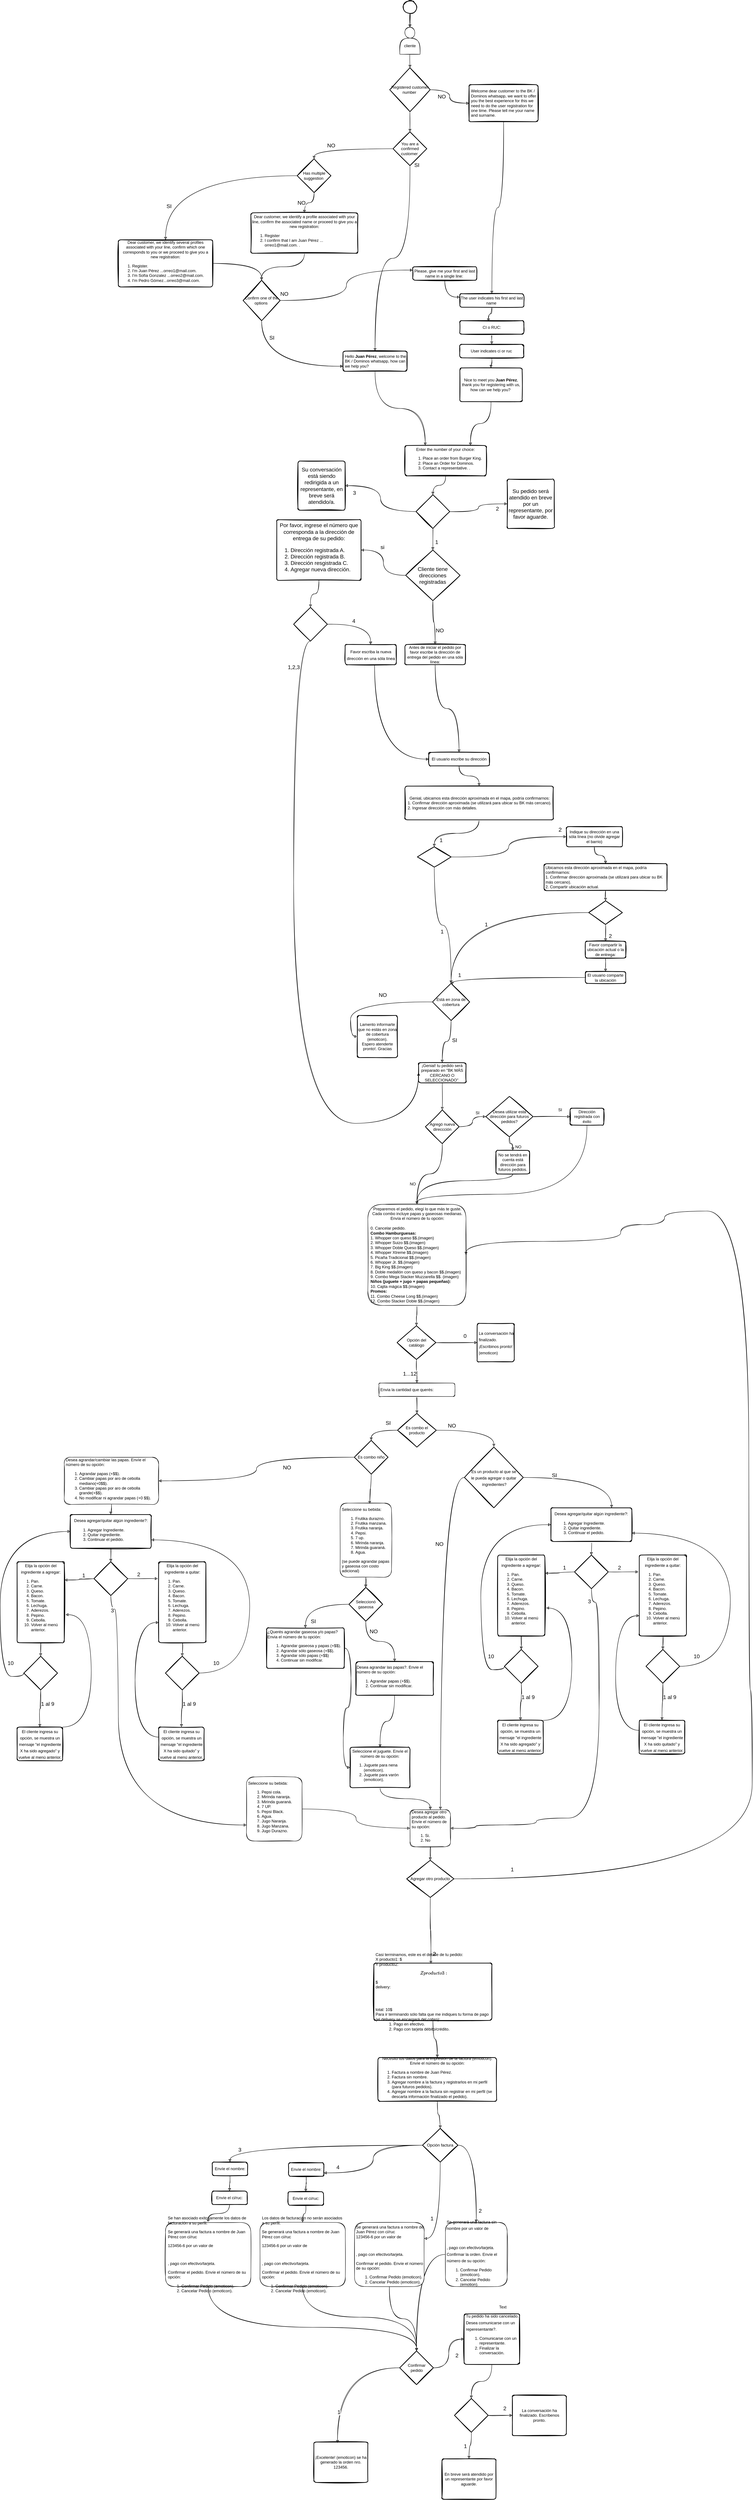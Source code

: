 <mxfile version="14.7.1" type="github"><diagram id="0VA6eN4kqEZlemaBUKzM" name="Page-1"><mxGraphModel dx="3744" dy="3243" grid="1" gridSize="10" guides="1" tooltips="1" connect="1" arrows="1" fold="1" page="1" pageScale="1" pageWidth="1169" pageHeight="827" math="0" shadow="0"><root><mxCell id="0"/><mxCell id="1" parent="0"/><mxCell id="NBqt7sdWPjNchdqozeQn-1" style="edgeStyle=orthogonalEdgeStyle;orthogonalLoop=1;jettySize=auto;html=1;sketch=1;curved=1;" edge="1" parent="1" source="NBqt7sdWPjNchdqozeQn-4" target="NBqt7sdWPjNchdqozeQn-6"><mxGeometry relative="1" as="geometry"/></mxCell><mxCell id="NBqt7sdWPjNchdqozeQn-2" value="" style="edgeStyle=orthogonalEdgeStyle;orthogonalLoop=1;jettySize=auto;html=1;sketch=1;curved=1;" edge="1" parent="1" source="NBqt7sdWPjNchdqozeQn-4" target="NBqt7sdWPjNchdqozeQn-6"><mxGeometry relative="1" as="geometry"/></mxCell><mxCell id="NBqt7sdWPjNchdqozeQn-3" value="" style="edgeStyle=orthogonalEdgeStyle;orthogonalLoop=1;jettySize=auto;html=1;sketch=1;curved=1;" edge="1" parent="1" source="NBqt7sdWPjNchdqozeQn-4" target="NBqt7sdWPjNchdqozeQn-6"><mxGeometry relative="1" as="geometry"/></mxCell><mxCell id="NBqt7sdWPjNchdqozeQn-4" value="" style="strokeWidth=2;html=1;shape=mxgraph.flowchart.start_2;whiteSpace=wrap;rounded=1;sketch=1;" vertex="1" parent="1"><mxGeometry x="-335.04" y="-1950" width="40" height="40" as="geometry"/></mxCell><mxCell id="NBqt7sdWPjNchdqozeQn-5" style="edgeStyle=orthogonalEdgeStyle;orthogonalLoop=1;jettySize=auto;html=1;sketch=1;curved=1;" edge="1" parent="1" source="NBqt7sdWPjNchdqozeQn-6" target="NBqt7sdWPjNchdqozeQn-10"><mxGeometry relative="1" as="geometry"/></mxCell><mxCell id="NBqt7sdWPjNchdqozeQn-6" value="&lt;br&gt;&lt;br&gt;cliente" style="shape=actor;whiteSpace=wrap;html=1;rounded=1;sketch=1;" vertex="1" parent="1"><mxGeometry x="-345.05" y="-1870" width="60" height="80" as="geometry"/></mxCell><mxCell id="NBqt7sdWPjNchdqozeQn-7" style="edgeStyle=orthogonalEdgeStyle;orthogonalLoop=1;jettySize=auto;html=1;fontSize=16;exitX=1;exitY=0.5;exitDx=0;exitDy=0;exitPerimeter=0;sketch=1;curved=1;" edge="1" parent="1" source="NBqt7sdWPjNchdqozeQn-10" target="NBqt7sdWPjNchdqozeQn-96"><mxGeometry relative="1" as="geometry"><mxPoint x="-138.05" y="-1698.059" as="targetPoint"/><mxPoint x="-228.05" y="-1700" as="sourcePoint"/></mxGeometry></mxCell><mxCell id="NBqt7sdWPjNchdqozeQn-8" value="NO" style="edgeLabel;html=1;align=center;verticalAlign=middle;resizable=0;points=[];fontSize=16;rounded=1;sketch=1;" vertex="1" connectable="0" parent="NBqt7sdWPjNchdqozeQn-7"><mxGeometry x="0.311" y="1" relative="1" as="geometry"><mxPoint x="-28.19" y="-19" as="offset"/></mxGeometry></mxCell><mxCell id="NBqt7sdWPjNchdqozeQn-9" style="edgeStyle=orthogonalEdgeStyle;rounded=0;orthogonalLoop=1;jettySize=auto;html=1;shadow=0;sketch=1;curved=1;" edge="1" parent="1" source="NBqt7sdWPjNchdqozeQn-10" target="NBqt7sdWPjNchdqozeQn-231"><mxGeometry relative="1" as="geometry"/></mxCell><mxCell id="NBqt7sdWPjNchdqozeQn-10" value="Registered customer number&amp;nbsp;" style="strokeWidth=2;html=1;shape=mxgraph.flowchart.decision;whiteSpace=wrap;rounded=1;sketch=1;" vertex="1" parent="1"><mxGeometry x="-375.05" y="-1750" width="120" height="130" as="geometry"/></mxCell><mxCell id="NBqt7sdWPjNchdqozeQn-11" style="edgeStyle=orthogonalEdgeStyle;orthogonalLoop=1;jettySize=auto;html=1;entryX=0.5;entryY=0;entryDx=0;entryDy=0;sketch=1;curved=1;" edge="1" treatAsSingle="0" parent="1" source="NBqt7sdWPjNchdqozeQn-15" target="NBqt7sdWPjNchdqozeQn-58"><mxGeometry relative="1" as="geometry"><mxPoint x="-271.66" y="1450" as="targetPoint"/></mxGeometry></mxCell><mxCell id="NBqt7sdWPjNchdqozeQn-12" value="SI" style="edgeLabel;html=1;align=center;verticalAlign=middle;resizable=0;points=[];fontSize=16;rounded=1;sketch=1;" vertex="1" connectable="0" parent="NBqt7sdWPjNchdqozeQn-11"><mxGeometry x="-0.267" relative="1" as="geometry"><mxPoint x="10" y="2" as="offset"/></mxGeometry></mxCell><mxCell id="NBqt7sdWPjNchdqozeQn-13" style="edgeStyle=orthogonalEdgeStyle;orthogonalLoop=1;jettySize=auto;html=1;entryX=0;entryY=0.5;entryDx=0;entryDy=0;sketch=1;curved=1;" edge="1" treatAsSingle="0" parent="1" source="NBqt7sdWPjNchdqozeQn-15" target="NBqt7sdWPjNchdqozeQn-16"><mxGeometry relative="1" as="geometry"/></mxCell><mxCell id="NBqt7sdWPjNchdqozeQn-14" value="NO" style="edgeLabel;html=1;align=center;verticalAlign=middle;resizable=0;points=[];fontSize=16;rounded=1;sketch=1;" vertex="1" connectable="0" parent="NBqt7sdWPjNchdqozeQn-13"><mxGeometry x="-0.2" y="1" relative="1" as="geometry"><mxPoint x="-2.23" y="-22.08" as="offset"/></mxGeometry></mxCell><mxCell id="NBqt7sdWPjNchdqozeQn-15" value="Está en zona de cobertura" style="strokeWidth=2;html=1;shape=mxgraph.flowchart.decision;whiteSpace=wrap;rounded=1;sketch=1;" vertex="1" parent="1"><mxGeometry x="-247.96" y="965" width="110" height="110" as="geometry"/></mxCell><mxCell id="NBqt7sdWPjNchdqozeQn-16" value="Lamento informarte que no estás en zona de cobertura (emoticon).&lt;br&gt;Espero atenderte pronto!. Gracias" style="whiteSpace=wrap;html=1;absoluteArcSize=1;arcSize=14;strokeWidth=2;rounded=1;sketch=1;" vertex="1" parent="1"><mxGeometry x="-471.16" y="1060" width="119.26" height="125" as="geometry"/></mxCell><mxCell id="NBqt7sdWPjNchdqozeQn-17" style="edgeStyle=orthogonalEdgeStyle;orthogonalLoop=1;jettySize=auto;html=1;fontSize=16;sketch=1;curved=1;" edge="1" parent="1" source="NBqt7sdWPjNchdqozeQn-18" target="NBqt7sdWPjNchdqozeQn-23"><mxGeometry relative="1" as="geometry"/></mxCell><mxCell id="NBqt7sdWPjNchdqozeQn-18" value="&lt;div style=&quot;font-size: 12px&quot;&gt;Preparemos el pedido, elegí lo que más te guste. Cada combo incluye papas y gaseosas medianas. Envía el número de tu opción:&lt;/div&gt;&lt;div style=&quot;font-size: 12px&quot;&gt;&lt;br&gt;&lt;/div&gt;&lt;div style=&quot;text-align: left ; font-size: 12px&quot;&gt;0.&#9;Cancelar pedido.&lt;br&gt;&lt;/div&gt;&lt;div style=&quot;text-align: left ; font-size: 12px&quot;&gt;&lt;b&gt;Combo Hamburguesas:&lt;/b&gt;&lt;br&gt;&lt;/div&gt;&lt;div style=&quot;font-size: 12px ; text-align: left&quot;&gt;1. Whopper con queso $$.(imagen)&lt;/div&gt;&lt;div style=&quot;font-size: 12px ; text-align: left&quot;&gt;2. Whopper Suizo $$.(imagen)&lt;/div&gt;&lt;div style=&quot;font-size: 12px ; text-align: left&quot;&gt;3. Whopper Doble Queso $$.(imagen)&lt;/div&gt;&lt;div style=&quot;font-size: 12px ; text-align: left&quot;&gt;4. Whopper Xtreme $$.(imagen)&lt;/div&gt;&lt;div style=&quot;font-size: 12px ; text-align: left&quot;&gt;&lt;span&gt;5. Picaña Tradicional $$.(imagen)&lt;/span&gt;&lt;br&gt;&lt;/div&gt;&lt;div style=&quot;font-size: 12px ; text-align: left&quot;&gt;6. Whopper Jr. $$.(imagen)&lt;/div&gt;&lt;div style=&quot;font-size: 12px ; text-align: left&quot;&gt;7. Big King $$.(imagen)&lt;/div&gt;&lt;div style=&quot;font-size: 12px ; text-align: left&quot;&gt;8. Doble medallón con queso y bacon $$.(imagen)&lt;/div&gt;&lt;div style=&quot;font-size: 12px ; text-align: left&quot;&gt;9. Combo Mega Stacker Muzzarella $$. (imagen)&lt;/div&gt;&lt;div style=&quot;font-size: 12px ; text-align: left&quot;&gt;&lt;b&gt;Niños (juguete + jugo + papas pequeñas):&lt;/b&gt;&lt;br&gt;&lt;/div&gt;&lt;div style=&quot;font-size: 12px ; text-align: left&quot;&gt;10. Cajita mágica $$.(imagen)&lt;/div&gt;&lt;div style=&quot;font-size: 12px ; text-align: left&quot;&gt;&lt;div&gt;&lt;b&gt;Promos:&lt;/b&gt;&lt;/div&gt;&lt;div&gt;&lt;span&gt;11. Combo Cheese Long $$.(imagen)&lt;/span&gt;&lt;br&gt;&lt;/div&gt;&lt;div&gt;12. Combo Stacker Doble $$.(imagen)&lt;span&gt;&lt;br&gt;&lt;/span&gt;&lt;/div&gt;&lt;/div&gt;" style="whiteSpace=wrap;html=1;fontSize=16;spacingLeft=7;spacingRight=4;rounded=1;sketch=1;" vertex="1" parent="1"><mxGeometry x="-439.98" y="1620" width="291.18" height="300" as="geometry"/></mxCell><mxCell id="NBqt7sdWPjNchdqozeQn-19" style="edgeStyle=orthogonalEdgeStyle;orthogonalLoop=1;jettySize=auto;html=1;entryX=0;entryY=0.5;entryDx=0;entryDy=0;fontSize=16;sketch=1;curved=1;" edge="1" parent="1" source="NBqt7sdWPjNchdqozeQn-23" target="NBqt7sdWPjNchdqozeQn-24"><mxGeometry relative="1" as="geometry"><mxPoint x="-140.69" y="1950" as="targetPoint"/></mxGeometry></mxCell><mxCell id="NBqt7sdWPjNchdqozeQn-20" value="0" style="edgeLabel;html=1;align=center;verticalAlign=middle;resizable=0;points=[];fontSize=16;rounded=1;sketch=1;" vertex="1" connectable="0" parent="NBqt7sdWPjNchdqozeQn-19"><mxGeometry x="-0.223" y="2" relative="1" as="geometry"><mxPoint x="38.29" y="-18" as="offset"/></mxGeometry></mxCell><mxCell id="NBqt7sdWPjNchdqozeQn-21" style="edgeStyle=orthogonalEdgeStyle;orthogonalLoop=1;jettySize=auto;html=1;fontSize=16;sketch=1;curved=1;" edge="1" parent="1" source="NBqt7sdWPjNchdqozeQn-23" target="NBqt7sdWPjNchdqozeQn-26"><mxGeometry relative="1" as="geometry"/></mxCell><mxCell id="NBqt7sdWPjNchdqozeQn-22" value="1...12" style="edgeLabel;html=1;align=center;verticalAlign=middle;resizable=0;points=[];fontSize=16;rounded=1;sketch=1;" vertex="1" connectable="0" parent="NBqt7sdWPjNchdqozeQn-21"><mxGeometry x="0.218" y="2" relative="1" as="geometry"><mxPoint x="-23.57" as="offset"/></mxGeometry></mxCell><mxCell id="NBqt7sdWPjNchdqozeQn-23" value="Opción del catálogo" style="strokeWidth=2;html=1;shape=mxgraph.flowchart.decision;whiteSpace=wrap;labelBackgroundColor=none;fillColor=none;align=center;spacingLeft=11;spacingRight=11;rounded=1;sketch=1;" vertex="1" parent="1"><mxGeometry x="-353.17" y="1980" width="114.99" height="100" as="geometry"/></mxCell><mxCell id="NBqt7sdWPjNchdqozeQn-24" value="&lt;span style=&quot;font-size: 12px&quot;&gt;La conversación ha finalizado. ¡Escribinos pronto!(emoticon)&lt;/span&gt;" style="whiteSpace=wrap;html=1;absoluteArcSize=1;arcSize=14;strokeWidth=2;labelBackgroundColor=none;fillColor=none;fontSize=16;align=left;spacingLeft=3;rounded=1;sketch=1;" vertex="1" parent="1"><mxGeometry x="-115.69" y="1973" width="110" height="114" as="geometry"/></mxCell><mxCell id="NBqt7sdWPjNchdqozeQn-25" style="edgeStyle=orthogonalEdgeStyle;orthogonalLoop=1;jettySize=auto;html=1;fontSize=12;sketch=1;curved=1;" edge="1" parent="1" source="NBqt7sdWPjNchdqozeQn-26" target="NBqt7sdWPjNchdqozeQn-33"><mxGeometry relative="1" as="geometry"/></mxCell><mxCell id="NBqt7sdWPjNchdqozeQn-26" value="Envia la cantidad que querés:" style="whiteSpace=wrap;html=1;fontSize=12;align=left;spacingLeft=2;rounded=1;sketch=1;" vertex="1" parent="1"><mxGeometry x="-406.89" y="2150" width="225" height="40" as="geometry"/></mxCell><mxCell id="NBqt7sdWPjNchdqozeQn-27" style="edgeStyle=orthogonalEdgeStyle;orthogonalLoop=1;jettySize=auto;html=1;entryX=0.5;entryY=0;entryDx=0;entryDy=0;fontSize=16;sketch=1;curved=1;" edge="1" parent="1" source="NBqt7sdWPjNchdqozeQn-28" target="NBqt7sdWPjNchdqozeQn-158"><mxGeometry relative="1" as="geometry"/></mxCell><mxCell id="NBqt7sdWPjNchdqozeQn-28" value="Desea agrandar/cambiar las papas. Envíe el número de su opción:&lt;br&gt;&lt;ol&gt;&lt;li&gt;Agrandar papas (+$$).&lt;/li&gt;&lt;li&gt;Cambiar papas por aro de cebolla mediano(+0$$).&lt;/li&gt;&lt;li&gt;Cambiar papas por aro de cebolla grande(+$$).&lt;/li&gt;&lt;li&gt;No modificar ni agrandar papas (+0 $$).&lt;/li&gt;&lt;/ol&gt;" style="whiteSpace=wrap;html=1;fontSize=12;align=left;spacingLeft=2;rounded=1;sketch=1;" vertex="1" parent="1"><mxGeometry x="-1340.33" y="2370" width="280" height="140" as="geometry"/></mxCell><mxCell id="NBqt7sdWPjNchdqozeQn-29" style="edgeStyle=orthogonalEdgeStyle;orthogonalLoop=1;jettySize=auto;html=1;fontSize=12;entryX=0.5;entryY=0;entryDx=0;entryDy=0;entryPerimeter=0;sketch=1;curved=1;" edge="1" parent="1" source="NBqt7sdWPjNchdqozeQn-33" target="NBqt7sdWPjNchdqozeQn-64"><mxGeometry relative="1" as="geometry"><mxPoint x="-445.69" y="2250" as="targetPoint"/></mxGeometry></mxCell><mxCell id="NBqt7sdWPjNchdqozeQn-30" value="SI" style="edgeLabel;html=1;align=center;verticalAlign=middle;resizable=0;points=[];fontSize=16;rounded=1;sketch=1;" vertex="1" connectable="0" parent="NBqt7sdWPjNchdqozeQn-29"><mxGeometry x="-0.189" y="21" relative="1" as="geometry"><mxPoint x="15.82" y="-42.89" as="offset"/></mxGeometry></mxCell><mxCell id="NBqt7sdWPjNchdqozeQn-31" style="edgeStyle=orthogonalEdgeStyle;orthogonalLoop=1;jettySize=auto;html=1;fontSize=12;entryX=0.5;entryY=0;entryDx=0;entryDy=0;entryPerimeter=0;sketch=1;curved=1;" edge="1" parent="1" source="NBqt7sdWPjNchdqozeQn-33" target="NBqt7sdWPjNchdqozeQn-188"><mxGeometry relative="1" as="geometry"><mxPoint x="-28.93" y="2470" as="targetPoint"/></mxGeometry></mxCell><mxCell id="NBqt7sdWPjNchdqozeQn-32" value="NO" style="edgeLabel;html=1;align=center;verticalAlign=middle;resizable=0;points=[];fontSize=16;rounded=1;sketch=1;" vertex="1" connectable="0" parent="NBqt7sdWPjNchdqozeQn-31"><mxGeometry x="-0.735" y="3" relative="1" as="geometry"><mxPoint x="16.4" y="-11" as="offset"/></mxGeometry></mxCell><mxCell id="NBqt7sdWPjNchdqozeQn-33" value="Es combo el producto" style="strokeWidth=2;html=1;shape=mxgraph.flowchart.decision;whiteSpace=wrap;labelBackgroundColor=none;fillColor=none;align=center;spacingLeft=11;spacingRight=11;rounded=1;sketch=1;" vertex="1" parent="1"><mxGeometry x="-351.9" y="2240" width="114.99" height="100" as="geometry"/></mxCell><mxCell id="NBqt7sdWPjNchdqozeQn-34" style="edgeStyle=orthogonalEdgeStyle;orthogonalLoop=1;jettySize=auto;html=1;entryX=0;entryY=0.5;entryDx=0;entryDy=0;fontSize=16;sketch=1;curved=1;" edge="1" parent="1" source="NBqt7sdWPjNchdqozeQn-35" target="NBqt7sdWPjNchdqozeQn-37"><mxGeometry relative="1" as="geometry"/></mxCell><mxCell id="NBqt7sdWPjNchdqozeQn-35" value="&lt;span&gt;Seleccione su bebida:&lt;/span&gt;&lt;br&gt;&lt;ol&gt;&lt;li&gt;Pepsi cola.&lt;/li&gt;&lt;li&gt;Mirinda naranja.&lt;/li&gt;&lt;li&gt;Mirinda guaraná.&lt;/li&gt;&lt;li&gt;7 UP.&lt;/li&gt;&lt;li&gt;Pepsi Black.&lt;/li&gt;&lt;li&gt;Agua.&lt;/li&gt;&lt;li&gt;Jugo Naranja.&lt;/li&gt;&lt;li&gt;Jugo Manzana.&lt;/li&gt;&lt;li&gt;Jugo Durazno.&lt;/li&gt;&lt;/ol&gt;" style="whiteSpace=wrap;html=1;fontSize=12;align=left;spacingLeft=3;rounded=1;sketch=1;" vertex="1" parent="1"><mxGeometry x="-800" y="3318" width="165" height="190" as="geometry"/></mxCell><mxCell id="NBqt7sdWPjNchdqozeQn-36" style="edgeStyle=orthogonalEdgeStyle;orthogonalLoop=1;jettySize=auto;html=1;fontSize=16;sketch=1;curved=1;" edge="1" parent="1" source="NBqt7sdWPjNchdqozeQn-37" target="NBqt7sdWPjNchdqozeQn-42"><mxGeometry relative="1" as="geometry"/></mxCell><mxCell id="NBqt7sdWPjNchdqozeQn-37" value="&lt;font style=&quot;font-size: 12px;&quot;&gt;Desea agregar otro producto al pedido. Envíe el número de su opción:&lt;br style=&quot;font-size: 12px;&quot;&gt;&lt;ol style=&quot;font-size: 12px;&quot;&gt;&lt;li style=&quot;font-size: 12px;&quot;&gt;&lt;font style=&quot;font-size: 12px;&quot;&gt;Si.&lt;/font&gt;&lt;/li&gt;&lt;li style=&quot;font-size: 12px;&quot;&gt;&lt;font style=&quot;font-size: 12px;&quot;&gt;No&lt;/font&gt;&lt;/li&gt;&lt;/ol&gt;&lt;/font&gt;" style="whiteSpace=wrap;html=1;fontSize=12;align=left;spacingLeft=3;rounded=1;sketch=1;" vertex="1" parent="1"><mxGeometry x="-314.68" y="3415.14" width="120" height="110" as="geometry"/></mxCell><mxCell id="NBqt7sdWPjNchdqozeQn-38" style="edgeStyle=orthogonalEdgeStyle;orthogonalLoop=1;jettySize=auto;html=1;fontSize=12;exitX=1;exitY=0.5;exitDx=0;exitDy=0;exitPerimeter=0;sketch=1;curved=1;entryX=1;entryY=0.5;entryDx=0;entryDy=0;" edge="1" parent="1" source="NBqt7sdWPjNchdqozeQn-42" target="NBqt7sdWPjNchdqozeQn-18"><mxGeometry relative="1" as="geometry"><Array as="points"><mxPoint x="700" y="3620"/><mxPoint x="700" y="3060"/><mxPoint x="690" y="3060"/><mxPoint x="690" y="1640"/><mxPoint x="440" y="1640"/><mxPoint x="440" y="1680"/><mxPoint x="310" y="1680"/><mxPoint x="310" y="1730"/><mxPoint x="-149" y="1730"/></Array><mxPoint x="100" y="1730" as="targetPoint"/></mxGeometry></mxCell><mxCell id="NBqt7sdWPjNchdqozeQn-39" value="1" style="edgeLabel;html=1;align=center;verticalAlign=middle;resizable=0;points=[];fontSize=16;rounded=1;sketch=1;" vertex="1" connectable="0" parent="NBqt7sdWPjNchdqozeQn-38"><mxGeometry x="-0.931" relative="1" as="geometry"><mxPoint x="40.02" y="-28.0" as="offset"/></mxGeometry></mxCell><mxCell id="NBqt7sdWPjNchdqozeQn-40" style="edgeStyle=orthogonalEdgeStyle;orthogonalLoop=1;jettySize=auto;html=1;fontSize=16;entryX=0.483;entryY=0.012;entryDx=0;entryDy=0;entryPerimeter=0;sketch=1;curved=1;" edge="1" parent="1" source="NBqt7sdWPjNchdqozeQn-42" target="NBqt7sdWPjNchdqozeQn-100"><mxGeometry relative="1" as="geometry"><mxPoint x="-254.73" y="3810" as="targetPoint"/></mxGeometry></mxCell><mxCell id="NBqt7sdWPjNchdqozeQn-41" value="2" style="edgeLabel;html=1;align=center;verticalAlign=middle;resizable=0;points=[];fontSize=16;rounded=1;sketch=1;" vertex="1" connectable="0" parent="NBqt7sdWPjNchdqozeQn-40"><mxGeometry x="0.698" y="3" relative="1" as="geometry"><mxPoint x="6.72" as="offset"/></mxGeometry></mxCell><mxCell id="NBqt7sdWPjNchdqozeQn-42" value="Agregar otro producto" style="strokeWidth=2;html=1;shape=mxgraph.flowchart.decision;whiteSpace=wrap;labelBackgroundColor=none;fillColor=none;fontSize=12;align=center;rounded=1;sketch=1;" vertex="1" parent="1"><mxGeometry x="-324.73" y="3565.14" width="140" height="110" as="geometry"/></mxCell><mxCell id="NBqt7sdWPjNchdqozeQn-43" style="edgeStyle=orthogonalEdgeStyle;orthogonalLoop=1;jettySize=auto;html=1;fontSize=12;entryX=0.5;entryY=0;entryDx=0;entryDy=0;entryPerimeter=0;sketch=1;curved=1;" edge="1" parent="1" source="NBqt7sdWPjNchdqozeQn-44" target="NBqt7sdWPjNchdqozeQn-52"><mxGeometry relative="1" as="geometry"><mxPoint x="-230.01" y="5210" as="targetPoint"/></mxGeometry></mxCell><mxCell id="NBqt7sdWPjNchdqozeQn-44" value="&lt;span style=&quot;font-size: 12px&quot;&gt;Se generará una factura sin nombre&lt;/span&gt;&lt;span style=&quot;font-size: 12px&quot;&gt;&amp;nbsp;por un valor de $$$$, pago con efectivo/tarjeta.&lt;br&gt;Confirmar la orden. Envíe el número de su opción:&lt;br&gt;&lt;ol&gt;&lt;li&gt;&lt;span style=&quot;font-size: 12px&quot;&gt;Confirmar Pedido (emoticon).&lt;/span&gt;&lt;/li&gt;&lt;li&gt;&lt;span style=&quot;font-size: 12px&quot;&gt;Cancelar Pedido (emotion).&lt;/span&gt;&lt;/li&gt;&lt;/ol&gt;&lt;/span&gt;" style="whiteSpace=wrap;html=1;fontSize=16;align=left;spacingLeft=2;rounded=1;sketch=1;" vertex="1" parent="1"><mxGeometry x="-209.76" y="4639.0" width="183.12" height="190" as="geometry"/></mxCell><mxCell id="NBqt7sdWPjNchdqozeQn-45" style="edgeStyle=orthogonalEdgeStyle;orthogonalLoop=1;jettySize=auto;html=1;fontSize=12;sketch=1;curved=1;" edge="1" parent="1" source="NBqt7sdWPjNchdqozeQn-46" target="NBqt7sdWPjNchdqozeQn-52"><mxGeometry relative="1" as="geometry"/></mxCell><mxCell id="NBqt7sdWPjNchdqozeQn-46" value="&lt;p class=&quot;MsoNormal&quot; style=&quot;font-size: 12px&quot;&gt;Se generará una factura a nombre de Juan Pérez con ci/ruc&lt;br style=&quot;font-size: 12px&quot;&gt;123456-6 por un valor de $$$$, pago con efectivo/tarjeta.&lt;/p&gt;&lt;p class=&quot;MsoNormal&quot; style=&quot;font-size: 12px&quot;&gt;Confirmar el pedido. Envíe el número de su opción:&lt;br&gt;&lt;/p&gt;&lt;ol&gt;&lt;li&gt;Confirmar Pedido (emoticon).&lt;/li&gt;&lt;li&gt;Cancelar Pedido (emoticon).&lt;/li&gt;&lt;/ol&gt;" style="whiteSpace=wrap;html=1;fontSize=12;align=left;spacingLeft=2;rounded=1;sketch=1;" vertex="1" parent="1"><mxGeometry x="-479.35" y="4639.0" width="206.5" height="190" as="geometry"/></mxCell><mxCell id="NBqt7sdWPjNchdqozeQn-47" value="¡Excelente! (emoticon) se ha generado la orden nro. 123456." style="whiteSpace=wrap;html=1;absoluteArcSize=1;arcSize=14;strokeWidth=2;labelBackgroundColor=none;fillColor=none;fontSize=12;align=center;rounded=1;sketch=1;" vertex="1" parent="1"><mxGeometry x="-600" y="5290" width="160" height="120" as="geometry"/></mxCell><mxCell id="NBqt7sdWPjNchdqozeQn-48" style="edgeStyle=orthogonalEdgeStyle;orthogonalLoop=1;jettySize=auto;html=1;entryX=0.438;entryY=0.023;entryDx=0;entryDy=0;entryPerimeter=0;fontSize=12;sketch=1;curved=1;" edge="1" parent="1" source="NBqt7sdWPjNchdqozeQn-52" target="NBqt7sdWPjNchdqozeQn-47"><mxGeometry relative="1" as="geometry"/></mxCell><mxCell id="NBqt7sdWPjNchdqozeQn-49" value="1" style="edgeLabel;html=1;align=center;verticalAlign=middle;resizable=0;points=[];fontSize=16;rounded=1;sketch=1;" vertex="1" connectable="0" parent="NBqt7sdWPjNchdqozeQn-48"><mxGeometry x="-0.286" y="2" relative="1" as="geometry"><mxPoint x="-35.28" y="128.94" as="offset"/></mxGeometry></mxCell><mxCell id="NBqt7sdWPjNchdqozeQn-50" style="edgeStyle=orthogonalEdgeStyle;orthogonalLoop=1;jettySize=auto;html=1;entryX=0;entryY=0.5;entryDx=0;entryDy=0;fontSize=16;sketch=1;curved=1;" edge="1" parent="1" source="NBqt7sdWPjNchdqozeQn-52" target="NBqt7sdWPjNchdqozeQn-54"><mxGeometry relative="1" as="geometry"/></mxCell><mxCell id="NBqt7sdWPjNchdqozeQn-51" value="2" style="edgeLabel;html=1;align=center;verticalAlign=middle;resizable=0;points=[];fontSize=16;rounded=1;sketch=1;" vertex="1" connectable="0" parent="NBqt7sdWPjNchdqozeQn-50"><mxGeometry x="-0.27" y="2" relative="1" as="geometry"><mxPoint x="25.63" y="-18" as="offset"/></mxGeometry></mxCell><mxCell id="NBqt7sdWPjNchdqozeQn-52" value="Confirmar pedido" style="strokeWidth=2;html=1;shape=mxgraph.flowchart.decision;whiteSpace=wrap;fontSize=12;align=center;rounded=1;sketch=1;spacingLeft=5;spacingRight=5;" vertex="1" parent="1"><mxGeometry x="-345.47" y="5020.0" width="100" height="100" as="geometry"/></mxCell><mxCell id="NBqt7sdWPjNchdqozeQn-53" style="edgeStyle=orthogonalEdgeStyle;rounded=0;sketch=1;orthogonalLoop=1;jettySize=auto;html=1;entryX=0.5;entryY=0;entryDx=0;entryDy=0;entryPerimeter=0;fontSize=16;curved=1;" edge="1" parent="1" source="NBqt7sdWPjNchdqozeQn-54" target="NBqt7sdWPjNchdqozeQn-221"><mxGeometry relative="1" as="geometry"/></mxCell><mxCell id="NBqt7sdWPjNchdqozeQn-54" value="&lt;span style=&quot;font-size: 12px&quot;&gt;Tu pedido ha sido cancelado.&lt;br&gt;Desea comunicarse con un reperesentante?.&lt;br&gt;&lt;ol&gt;&lt;li&gt;&lt;span style=&quot;font-size: 12px&quot;&gt;Comunicarse con un representante.&lt;/span&gt;&lt;/li&gt;&lt;li&gt;&lt;span style=&quot;font-size: 12px&quot;&gt;Finalizar la conversación.&lt;/span&gt;&lt;/li&gt;&lt;/ol&gt;&lt;/span&gt;&lt;span style=&quot;font-size: 12px&quot;&gt;&lt;br&gt;&lt;/span&gt;" style="whiteSpace=wrap;html=1;absoluteArcSize=1;arcSize=14;strokeWidth=2;labelBackgroundColor=none;fillColor=none;fontSize=16;align=left;spacingLeft=3;rounded=1;sketch=1;" vertex="1" parent="1"><mxGeometry x="-154.39" y="4910" width="164.39" height="150" as="geometry"/></mxCell><mxCell id="NBqt7sdWPjNchdqozeQn-55" style="edgeStyle=orthogonalEdgeStyle;orthogonalLoop=1;jettySize=auto;html=1;sketch=1;curved=1;" edge="1" parent="1" source="NBqt7sdWPjNchdqozeQn-256" target="NBqt7sdWPjNchdqozeQn-18"><mxGeometry relative="1" as="geometry"><mxPoint x="-500" y="1530" as="sourcePoint"/></mxGeometry></mxCell><mxCell id="NBqt7sdWPjNchdqozeQn-56" value="NO" style="edgeLabel;html=1;align=center;verticalAlign=middle;resizable=0;points=[];fontSize=12;" vertex="1" connectable="0" parent="NBqt7sdWPjNchdqozeQn-55"><mxGeometry x="-0.451" y="-13" relative="1" as="geometry"><mxPoint x="-75" y="50" as="offset"/></mxGeometry></mxCell><mxCell id="NBqt7sdWPjNchdqozeQn-57" style="edgeStyle=orthogonalEdgeStyle;curved=1;rounded=0;sketch=1;orthogonalLoop=1;jettySize=auto;html=1;shadow=0;fontSize=16;" edge="1" parent="1" source="NBqt7sdWPjNchdqozeQn-58" target="NBqt7sdWPjNchdqozeQn-256"><mxGeometry relative="1" as="geometry"/></mxCell><mxCell id="NBqt7sdWPjNchdqozeQn-58" value="¡Genial! tu pedido será preparado en &quot;BK MÁS CERCANO O SELECCIONADO&quot;." style="whiteSpace=wrap;html=1;absoluteArcSize=1;arcSize=14;strokeWidth=2;align=center;spacingLeft=2;spacingRight=2;rounded=1;sketch=1;" vertex="1" parent="1"><mxGeometry x="-289.57" y="1200" width="140.77" height="60" as="geometry"/></mxCell><mxCell id="NBqt7sdWPjNchdqozeQn-59" style="edgeStyle=orthogonalEdgeStyle;orthogonalLoop=1;jettySize=auto;html=1;fontSize=12;sketch=1;curved=1;" edge="1" parent="1" source="NBqt7sdWPjNchdqozeQn-64" target="NBqt7sdWPjNchdqozeQn-28"><mxGeometry relative="1" as="geometry"/></mxCell><mxCell id="NBqt7sdWPjNchdqozeQn-60" value="NO" style="edgeLabel;html=1;align=center;verticalAlign=middle;resizable=0;points=[];fontSize=16;rounded=1;sketch=1;" vertex="1" connectable="0" parent="NBqt7sdWPjNchdqozeQn-59"><mxGeometry x="-0.675" y="-1" relative="1" as="geometry"><mxPoint x="-95" y="31" as="offset"/></mxGeometry></mxCell><mxCell id="NBqt7sdWPjNchdqozeQn-61" style="edgeStyle=orthogonalEdgeStyle;orthogonalLoop=1;jettySize=auto;html=1;fontSize=12;sketch=1;curved=1;" edge="1" parent="1"><mxGeometry relative="1" as="geometry"><mxPoint x="-444.92" y="2516" as="sourcePoint"/><mxPoint x="-444.92" y="2556" as="targetPoint"/></mxGeometry></mxCell><mxCell id="NBqt7sdWPjNchdqozeQn-62" value="SI" style="edgeLabel;html=1;align=center;verticalAlign=middle;resizable=0;points=[];fontSize=16;rounded=1;sketch=1;" vertex="1" connectable="0" parent="NBqt7sdWPjNchdqozeQn-61"><mxGeometry x="-0.39" y="6" relative="1" as="geometry"><mxPoint x="8.2" y="8" as="offset"/></mxGeometry></mxCell><mxCell id="NBqt7sdWPjNchdqozeQn-63" style="edgeStyle=orthogonalEdgeStyle;curved=1;rounded=0;sketch=1;orthogonalLoop=1;jettySize=auto;html=1;entryX=0.577;entryY=0.011;entryDx=0;entryDy=0;entryPerimeter=0;shadow=0;fontSize=16;" edge="1" parent="1" source="NBqt7sdWPjNchdqozeQn-64" target="NBqt7sdWPjNchdqozeQn-66"><mxGeometry relative="1" as="geometry"/></mxCell><mxCell id="NBqt7sdWPjNchdqozeQn-64" value="Es combo niño" style="strokeWidth=2;html=1;shape=mxgraph.flowchart.decision;whiteSpace=wrap;fontSize=12;rounded=1;sketch=1;" vertex="1" parent="1"><mxGeometry x="-479.94" y="2320" width="100" height="100" as="geometry"/></mxCell><mxCell id="NBqt7sdWPjNchdqozeQn-65" style="edgeStyle=orthogonalEdgeStyle;orthogonalLoop=1;jettySize=auto;html=1;entryX=0.5;entryY=0;entryDx=0;entryDy=0;entryPerimeter=0;fontSize=12;sketch=1;curved=1;" edge="1" parent="1" source="NBqt7sdWPjNchdqozeQn-66" target="NBqt7sdWPjNchdqozeQn-90"><mxGeometry relative="1" as="geometry"/></mxCell><mxCell id="NBqt7sdWPjNchdqozeQn-66" value="&lt;span&gt;Seleccione su bebida:&lt;br&gt;&lt;/span&gt;&lt;ol&gt;&lt;li&gt;Frutika durazno.&lt;/li&gt;&lt;li&gt;Frutika manzana.&lt;/li&gt;&lt;li&gt;Frutika naranja.&lt;/li&gt;&lt;li&gt;Pepsi.&lt;/li&gt;&lt;li&gt;7 up.&lt;/li&gt;&lt;li&gt;Mirinda naranja.&lt;/li&gt;&lt;li&gt;Mirinda guaraná.&lt;/li&gt;&lt;li&gt;Agua.&lt;/li&gt;&lt;/ol&gt;&lt;div&gt;(se puede agrandar papas y gaseosa con costo adicional)&lt;/div&gt;" style="whiteSpace=wrap;html=1;fontSize=12;align=left;spacingLeft=3;rounded=1;sketch=1;" vertex="1" parent="1"><mxGeometry x="-522.25" y="2506" width="152.5" height="220" as="geometry"/></mxCell><mxCell id="NBqt7sdWPjNchdqozeQn-67" style="edgeStyle=orthogonalEdgeStyle;orthogonalLoop=1;jettySize=auto;html=1;entryX=0.5;entryY=0;entryDx=0;entryDy=0;fontSize=16;sketch=1;curved=1;" edge="1" parent="1" source="NBqt7sdWPjNchdqozeQn-68" target="NBqt7sdWPjNchdqozeQn-37"><mxGeometry relative="1" as="geometry"/></mxCell><mxCell id="NBqt7sdWPjNchdqozeQn-68" value="Seleccione el juguete. Envíe el número de su opción:&lt;br&gt;&lt;ol&gt;&lt;li style=&quot;text-align: left&quot;&gt;Juguete para nena (emoticon).&lt;/li&gt;&lt;li style=&quot;text-align: left&quot;&gt;Juguete para varón (emoticon).&lt;/li&gt;&lt;/ol&gt;" style="whiteSpace=wrap;html=1;absoluteArcSize=1;arcSize=14;strokeWidth=2;fontSize=12;rounded=1;sketch=1;" vertex="1" parent="1"><mxGeometry x="-492.71" y="3230" width="178.03" height="120" as="geometry"/></mxCell><mxCell id="NBqt7sdWPjNchdqozeQn-69" style="edgeStyle=orthogonalEdgeStyle;orthogonalLoop=1;jettySize=auto;html=1;sketch=1;curved=1;" edge="1" parent="1" source="NBqt7sdWPjNchdqozeQn-70" target="NBqt7sdWPjNchdqozeQn-110"><mxGeometry relative="1" as="geometry"/></mxCell><mxCell id="NBqt7sdWPjNchdqozeQn-70" value="Antes de iniciar el pedido por favor escribe la dirección de entrega del pedido en una sóla línea:" style="whiteSpace=wrap;html=1;absoluteArcSize=1;arcSize=14;strokeWidth=2;rounded=1;sketch=1;" vertex="1" parent="1"><mxGeometry x="-330.01" y="-40" width="179.26" height="60" as="geometry"/></mxCell><mxCell id="NBqt7sdWPjNchdqozeQn-71" style="edgeStyle=orthogonalEdgeStyle;orthogonalLoop=1;jettySize=auto;html=1;fontSize=12;sketch=1;curved=1;" edge="1" parent="1" source="NBqt7sdWPjNchdqozeQn-72" target="NBqt7sdWPjNchdqozeQn-81"><mxGeometry relative="1" as="geometry"/></mxCell><mxCell id="NBqt7sdWPjNchdqozeQn-72" value="Necesito tus datos para la impresión de la factura (emoticon). Envíe el número de su opción:&lt;br style=&quot;font-size: 12px&quot;&gt;&lt;ol style=&quot;font-size: 12px&quot;&gt;&lt;li style=&quot;text-align: left ; font-size: 12px&quot;&gt;Factura a nombre de Juan Pérez.&lt;/li&gt;&lt;li style=&quot;text-align: left ; font-size: 12px&quot;&gt;Factura sin nombre.&lt;/li&gt;&lt;li style=&quot;text-align: left ; font-size: 12px&quot;&gt;Agregar nombre a la factura y registrarlos en mi perfil (para futuros pedidos).&lt;br&gt;&lt;/li&gt;&lt;li style=&quot;text-align: left ; font-size: 12px&quot;&gt;Agregar nombre a la factura sin registrar en mi perfil (se descarta información finalizado el pedido).&lt;/li&gt;&lt;/ol&gt;" style="whiteSpace=wrap;html=1;absoluteArcSize=1;arcSize=14;strokeWidth=2;fontSize=12;rounded=1;sketch=1;" vertex="1" parent="1"><mxGeometry x="-410" y="4150" width="352" height="130" as="geometry"/></mxCell><mxCell id="NBqt7sdWPjNchdqozeQn-73" style="edgeStyle=orthogonalEdgeStyle;orthogonalLoop=1;jettySize=auto;html=1;entryX=1;entryY=0.25;entryDx=0;entryDy=0;fontSize=12;sketch=1;curved=1;" edge="1" parent="1" source="NBqt7sdWPjNchdqozeQn-81" target="NBqt7sdWPjNchdqozeQn-46"><mxGeometry relative="1" as="geometry"/></mxCell><mxCell id="NBqt7sdWPjNchdqozeQn-74" value="1" style="edgeLabel;html=1;align=center;verticalAlign=middle;resizable=0;points=[];fontSize=16;rounded=1;sketch=1;" vertex="1" connectable="0" parent="NBqt7sdWPjNchdqozeQn-73"><mxGeometry x="0.178" y="-6" relative="1" as="geometry"><mxPoint x="-19.05" y="4.88" as="offset"/></mxGeometry></mxCell><mxCell id="NBqt7sdWPjNchdqozeQn-75" style="edgeStyle=orthogonalEdgeStyle;orthogonalLoop=1;jettySize=auto;html=1;fontSize=16;exitX=1;exitY=0.5;exitDx=0;exitDy=0;exitPerimeter=0;sketch=1;curved=1;" edge="1" parent="1" source="NBqt7sdWPjNchdqozeQn-81" target="NBqt7sdWPjNchdqozeQn-44"><mxGeometry relative="1" as="geometry"/></mxCell><mxCell id="NBqt7sdWPjNchdqozeQn-76" value="2" style="edgeLabel;html=1;align=center;verticalAlign=middle;resizable=0;points=[];fontSize=16;rounded=1;sketch=1;" vertex="1" connectable="0" parent="NBqt7sdWPjNchdqozeQn-75"><mxGeometry x="0.586" y="-1" relative="1" as="geometry"><mxPoint x="11.71" y="22.84" as="offset"/></mxGeometry></mxCell><mxCell id="NBqt7sdWPjNchdqozeQn-77" style="edgeStyle=orthogonalEdgeStyle;curved=1;rounded=0;sketch=1;orthogonalLoop=1;jettySize=auto;html=1;entryX=0.5;entryY=0;entryDx=0;entryDy=0;shadow=0;fontSize=16;" edge="1" parent="1" source="NBqt7sdWPjNchdqozeQn-81" target="NBqt7sdWPjNchdqozeQn-83"><mxGeometry relative="1" as="geometry"/></mxCell><mxCell id="NBqt7sdWPjNchdqozeQn-78" value="3" style="edgeLabel;html=1;align=center;verticalAlign=middle;resizable=0;points=[];fontSize=16;" vertex="1" connectable="0" parent="NBqt7sdWPjNchdqozeQn-77"><mxGeometry x="0.5" y="13" relative="1" as="geometry"><mxPoint x="-77" as="offset"/></mxGeometry></mxCell><mxCell id="NBqt7sdWPjNchdqozeQn-79" style="edgeStyle=orthogonalEdgeStyle;curved=1;rounded=0;sketch=1;orthogonalLoop=1;jettySize=auto;html=1;entryX=1;entryY=0.75;entryDx=0;entryDy=0;shadow=0;fontSize=16;" edge="1" parent="1" source="NBqt7sdWPjNchdqozeQn-81" target="NBqt7sdWPjNchdqozeQn-251"><mxGeometry relative="1" as="geometry"/></mxCell><mxCell id="NBqt7sdWPjNchdqozeQn-80" value="4" style="edgeLabel;html=1;align=center;verticalAlign=middle;resizable=0;points=[];fontSize=16;" vertex="1" connectable="0" parent="NBqt7sdWPjNchdqozeQn-79"><mxGeometry x="0.377" y="-17" relative="1" as="geometry"><mxPoint x="-76" as="offset"/></mxGeometry></mxCell><mxCell id="NBqt7sdWPjNchdqozeQn-81" value="Opción factura" style="strokeWidth=2;html=1;shape=mxgraph.flowchart.decision;whiteSpace=wrap;rounded=1;sketch=1;" vertex="1" parent="1"><mxGeometry x="-277.69" y="4360.0" width="105" height="100" as="geometry"/></mxCell><mxCell id="NBqt7sdWPjNchdqozeQn-82" style="edgeStyle=orthogonalEdgeStyle;orthogonalLoop=1;jettySize=auto;html=1;entryX=0.5;entryY=0;entryDx=0;entryDy=0;fontSize=12;sketch=1;curved=1;" edge="1" parent="1" source="NBqt7sdWPjNchdqozeQn-83" target="NBqt7sdWPjNchdqozeQn-85"><mxGeometry relative="1" as="geometry"/></mxCell><mxCell id="NBqt7sdWPjNchdqozeQn-83" value="Envíe el nombre:" style="whiteSpace=wrap;html=1;absoluteArcSize=1;arcSize=14;strokeWidth=2;rounded=1;sketch=1;" vertex="1" parent="1"><mxGeometry x="-901.44" y="4460.0" width="105" height="40" as="geometry"/></mxCell><mxCell id="NBqt7sdWPjNchdqozeQn-84" style="edgeStyle=orthogonalEdgeStyle;curved=1;rounded=0;sketch=1;orthogonalLoop=1;jettySize=auto;html=1;entryX=0.5;entryY=0;entryDx=0;entryDy=0;shadow=0;fontSize=16;" edge="1" parent="1" source="NBqt7sdWPjNchdqozeQn-85" target="NBqt7sdWPjNchdqozeQn-249"><mxGeometry relative="1" as="geometry"/></mxCell><mxCell id="NBqt7sdWPjNchdqozeQn-85" value="Envíe el ci/ruc:" style="whiteSpace=wrap;html=1;absoluteArcSize=1;arcSize=14;strokeWidth=2;fontSize=12;rounded=1;sketch=1;" vertex="1" parent="1"><mxGeometry x="-902.59" y="4545.86" width="105" height="40" as="geometry"/></mxCell><mxCell id="NBqt7sdWPjNchdqozeQn-86" style="edgeStyle=orthogonalEdgeStyle;orthogonalLoop=1;jettySize=auto;html=1;fontSize=12;sketch=1;curved=1;" edge="1" parent="1" source="NBqt7sdWPjNchdqozeQn-90" target="NBqt7sdWPjNchdqozeQn-92"><mxGeometry relative="1" as="geometry"/></mxCell><mxCell id="NBqt7sdWPjNchdqozeQn-87" value="SI" style="edgeLabel;html=1;align=center;verticalAlign=middle;resizable=0;points=[];fontSize=16;rounded=1;sketch=1;" vertex="1" connectable="0" parent="NBqt7sdWPjNchdqozeQn-86"><mxGeometry x="-0.113" y="20" relative="1" as="geometry"><mxPoint x="-18.11" y="30" as="offset"/></mxGeometry></mxCell><mxCell id="NBqt7sdWPjNchdqozeQn-88" style="edgeStyle=orthogonalEdgeStyle;orthogonalLoop=1;jettySize=auto;html=1;fontSize=16;sketch=1;curved=1;" edge="1" parent="1" source="NBqt7sdWPjNchdqozeQn-90" target="NBqt7sdWPjNchdqozeQn-94"><mxGeometry relative="1" as="geometry"><mxPoint x="-470.99" y="2976" as="targetPoint"/></mxGeometry></mxCell><mxCell id="NBqt7sdWPjNchdqozeQn-89" value="NO" style="edgeLabel;html=1;align=center;verticalAlign=middle;resizable=0;points=[];fontSize=16;rounded=1;sketch=1;" vertex="1" connectable="0" parent="NBqt7sdWPjNchdqozeQn-88"><mxGeometry x="-0.712" y="-2" relative="1" as="geometry"><mxPoint x="25.05" as="offset"/></mxGeometry></mxCell><mxCell id="NBqt7sdWPjNchdqozeQn-90" value="Seleccionó gaseosa" style="strokeWidth=2;html=1;shape=mxgraph.flowchart.decision;whiteSpace=wrap;fontSize=12;rounded=1;sketch=1;" vertex="1" parent="1"><mxGeometry x="-496.0" y="2756" width="100" height="100" as="geometry"/></mxCell><mxCell id="NBqt7sdWPjNchdqozeQn-91" style="edgeStyle=orthogonalEdgeStyle;orthogonalLoop=1;jettySize=auto;html=1;entryX=0;entryY=0.5;entryDx=0;entryDy=0;fontSize=16;sketch=1;curved=1;" edge="1" parent="1" source="NBqt7sdWPjNchdqozeQn-92" target="NBqt7sdWPjNchdqozeQn-68"><mxGeometry relative="1" as="geometry"/></mxCell><mxCell id="NBqt7sdWPjNchdqozeQn-92" value="¿Querés agrandar gaseosa y/o papas? Envia el número de tu opción:&lt;br&gt;&lt;ol&gt;&lt;li&gt;Agrandar gaseosa y papas (+$$).&lt;/li&gt;&lt;li&gt;Agrandar sólo gaseosa (+$$).&lt;/li&gt;&lt;li&gt;Agrandar sólo papas (+$$)&lt;/li&gt;&lt;li&gt;Continuar sin modificar.&lt;/li&gt;&lt;/ol&gt;" style="whiteSpace=wrap;html=1;absoluteArcSize=1;arcSize=14;strokeWidth=2;fontSize=12;align=left;rounded=1;sketch=1;" vertex="1" parent="1"><mxGeometry x="-740" y="2876" width="230.01" height="120" as="geometry"/></mxCell><mxCell id="NBqt7sdWPjNchdqozeQn-93" style="edgeStyle=orthogonalEdgeStyle;orthogonalLoop=1;jettySize=auto;html=1;sketch=1;curved=1;" edge="1" parent="1" source="NBqt7sdWPjNchdqozeQn-94" target="NBqt7sdWPjNchdqozeQn-68"><mxGeometry relative="1" as="geometry"/></mxCell><mxCell id="NBqt7sdWPjNchdqozeQn-94" value="Desea agrandar las papas?. Envie el número de su opción:&lt;br&gt;&lt;ol&gt;&lt;li&gt;Agrandar papas (+$$).&lt;/li&gt;&lt;li&gt;Continuar sin modificar.&lt;/li&gt;&lt;/ol&gt;" style="whiteSpace=wrap;html=1;absoluteArcSize=1;arcSize=14;strokeWidth=2;fontSize=12;align=left;rounded=1;sketch=1;" vertex="1" parent="1"><mxGeometry x="-475.48" y="2976" width="230.01" height="100" as="geometry"/></mxCell><mxCell id="NBqt7sdWPjNchdqozeQn-95" style="edgeStyle=orthogonalEdgeStyle;orthogonalLoop=1;jettySize=auto;html=1;fontSize=16;entryX=0.5;entryY=0;entryDx=0;entryDy=0;sketch=1;curved=1;" edge="1" parent="1" source="NBqt7sdWPjNchdqozeQn-96" target="NBqt7sdWPjNchdqozeQn-102"><mxGeometry relative="1" as="geometry"><mxPoint x="-34.85" y="-1515" as="targetPoint"/></mxGeometry></mxCell><mxCell id="NBqt7sdWPjNchdqozeQn-96" value="Welcome dear customer to the BK / Dominos whatsapp, we want to offer you the best experience for this we need to do the user registration for one time. Please tell me your name and surname.&amp;nbsp;" style="whiteSpace=wrap;html=1;absoluteArcSize=1;arcSize=14;strokeWidth=2;align=left;spacingLeft=4;rounded=1;sketch=1;" vertex="1" parent="1"><mxGeometry x="-139.58" y="-1700" width="204.73" height="110" as="geometry"/></mxCell><mxCell id="NBqt7sdWPjNchdqozeQn-97" style="edgeStyle=orthogonalEdgeStyle;orthogonalLoop=1;jettySize=auto;html=1;fontSize=16;entryX=0.25;entryY=0;entryDx=0;entryDy=0;sketch=1;curved=1;" edge="1" parent="1" source="NBqt7sdWPjNchdqozeQn-98" target="NBqt7sdWPjNchdqozeQn-134"><mxGeometry relative="1" as="geometry"><mxPoint x="-330" y="-700" as="targetPoint"/></mxGeometry></mxCell><mxCell id="NBqt7sdWPjNchdqozeQn-98" value="Hello &lt;b&gt;Juan Pérez&lt;/b&gt;, welcome to the BK / Dominos whatsapp, how can we help you?&amp;nbsp;" style="whiteSpace=wrap;html=1;absoluteArcSize=1;arcSize=14;strokeWidth=2;align=left;spacingLeft=4;rounded=1;sketch=1;" vertex="1" parent="1"><mxGeometry x="-513.6" y="-910" width="190" height="60" as="geometry"/></mxCell><mxCell id="NBqt7sdWPjNchdqozeQn-99" style="edgeStyle=orthogonalEdgeStyle;orthogonalLoop=1;jettySize=auto;html=1;fontSize=16;sketch=1;curved=1;" edge="1" parent="1" source="NBqt7sdWPjNchdqozeQn-100" target="NBqt7sdWPjNchdqozeQn-72"><mxGeometry relative="1" as="geometry"/></mxCell><mxCell id="NBqt7sdWPjNchdqozeQn-100" value="Casi terminamos, este es el detalle de tu pedido:&lt;br style=&quot;font-size: 12px&quot;&gt;X producto1: $&lt;br style=&quot;font-size: 12px&quot;&gt;Y producto2: $$&lt;br style=&quot;font-size: 12px&quot;&gt;Z producto3: $$$&lt;br style=&quot;font-size: 12px&quot;&gt;delivery: $$$$&lt;br style=&quot;font-size: 12px&quot;&gt;total: 10$&lt;br style=&quot;font-size: 12px&quot;&gt;Para ir terminando sólo falta que me indiques tu forma de pago (el delivery se encargará del cobro):&lt;br&gt;&lt;blockquote style=&quot;margin: 0px 0px 0px 40px ; border: none ; padding: 0px&quot;&gt;1. Pago en efectivo.&lt;/blockquote&gt;&lt;blockquote style=&quot;margin: 0px 0px 0px 40px ; border: none ; padding: 0px&quot;&gt;2. Pago con tarjeta débito/crédito.&lt;/blockquote&gt;" style="whiteSpace=wrap;html=1;absoluteArcSize=1;arcSize=14;strokeWidth=2;labelBackgroundColor=none;fillColor=none;fontSize=12;align=left;spacingTop=0;spacingLeft=3;rounded=1;sketch=1;" vertex="1" parent="1"><mxGeometry x="-422.01" y="3870" width="350" height="170" as="geometry"/></mxCell><mxCell id="NBqt7sdWPjNchdqozeQn-101" style="edgeStyle=orthogonalEdgeStyle;orthogonalLoop=1;jettySize=auto;html=1;entryX=0.446;entryY=0.05;entryDx=0;entryDy=0;entryPerimeter=0;sketch=1;curved=1;" edge="1" parent="1" source="NBqt7sdWPjNchdqozeQn-102" target="NBqt7sdWPjNchdqozeQn-108"><mxGeometry relative="1" as="geometry"><mxPoint x="-78.54" y="-1000" as="targetPoint"/></mxGeometry></mxCell><mxCell id="NBqt7sdWPjNchdqozeQn-102" value="The user indicates his first and last name&amp;nbsp;" style="whiteSpace=wrap;html=1;absoluteArcSize=1;arcSize=14;strokeWidth=2;rounded=1;sketch=1;" vertex="1" parent="1"><mxGeometry x="-167.02" y="-1080" width="190" height="40" as="geometry"/></mxCell><mxCell id="NBqt7sdWPjNchdqozeQn-103" style="edgeStyle=orthogonalEdgeStyle;orthogonalLoop=1;jettySize=auto;html=1;entryX=0.806;entryY=0;entryDx=0;entryDy=0;entryPerimeter=0;sketch=1;curved=1;" edge="1" parent="1" source="NBqt7sdWPjNchdqozeQn-104" target="NBqt7sdWPjNchdqozeQn-134"><mxGeometry relative="1" as="geometry"><mxPoint x="-160" y="-690" as="targetPoint"/></mxGeometry></mxCell><mxCell id="NBqt7sdWPjNchdqozeQn-104" value="Nice to meet you &lt;b&gt;Juan Pérez&lt;/b&gt;, thank you for registering with us, how can we help you?&amp;nbsp;" style="whiteSpace=wrap;html=1;absoluteArcSize=1;arcSize=14;strokeWidth=2;rounded=1;sketch=1;" vertex="1" parent="1"><mxGeometry x="-167.02" y="-860" width="184.73" height="100" as="geometry"/></mxCell><mxCell id="NBqt7sdWPjNchdqozeQn-105" style="edgeStyle=orthogonalEdgeStyle;orthogonalLoop=1;jettySize=auto;html=1;entryX=0.5;entryY=0;entryDx=0;entryDy=0;exitX=0.5;exitY=1;exitDx=0;exitDy=0;sketch=1;curved=1;" edge="1" parent="1" source="NBqt7sdWPjNchdqozeQn-108" target="NBqt7sdWPjNchdqozeQn-107"><mxGeometry relative="1" as="geometry"><mxPoint x="-78.54" y="-970" as="sourcePoint"/></mxGeometry></mxCell><mxCell id="NBqt7sdWPjNchdqozeQn-106" style="edgeStyle=orthogonalEdgeStyle;orthogonalLoop=1;jettySize=auto;html=1;sketch=1;curved=1;" edge="1" parent="1" source="NBqt7sdWPjNchdqozeQn-107" target="NBqt7sdWPjNchdqozeQn-104"><mxGeometry relative="1" as="geometry"/></mxCell><mxCell id="NBqt7sdWPjNchdqozeQn-107" value="User indicates ci or ruc&amp;nbsp;" style="whiteSpace=wrap;html=1;absoluteArcSize=1;arcSize=14;strokeWidth=2;rounded=1;sketch=1;" vertex="1" parent="1"><mxGeometry x="-167.38" y="-930" width="190" height="40" as="geometry"/></mxCell><mxCell id="NBqt7sdWPjNchdqozeQn-108" value="CI o RUC:" style="whiteSpace=wrap;html=1;absoluteArcSize=1;arcSize=14;strokeWidth=2;rounded=1;sketch=1;" vertex="1" parent="1"><mxGeometry x="-167.02" y="-1000" width="190" height="40" as="geometry"/></mxCell><mxCell id="NBqt7sdWPjNchdqozeQn-109" style="edgeStyle=orthogonalEdgeStyle;orthogonalLoop=1;jettySize=auto;html=1;sketch=1;curved=1;" edge="1" parent="1" source="NBqt7sdWPjNchdqozeQn-110" target="NBqt7sdWPjNchdqozeQn-113"><mxGeometry relative="1" as="geometry"/></mxCell><mxCell id="NBqt7sdWPjNchdqozeQn-110" value="El usuario escribe su dirección" style="whiteSpace=wrap;html=1;absoluteArcSize=1;arcSize=14;strokeWidth=2;rounded=1;sketch=1;" vertex="1" parent="1"><mxGeometry x="-259.26" y="280" width="180" height="40" as="geometry"/></mxCell><mxCell id="NBqt7sdWPjNchdqozeQn-111" style="edgeStyle=orthogonalEdgeStyle;orthogonalLoop=1;jettySize=auto;html=1;entryX=0.5;entryY=0;entryDx=0;entryDy=0;entryPerimeter=0;sketch=1;curved=1;" edge="1" parent="1" source="NBqt7sdWPjNchdqozeQn-113" target="NBqt7sdWPjNchdqozeQn-118"><mxGeometry relative="1" as="geometry"/></mxCell><mxCell id="NBqt7sdWPjNchdqozeQn-112" value="1" style="edgeLabel;html=1;align=center;verticalAlign=middle;resizable=0;points=[];fontSize=16;rounded=1;sketch=1;" vertex="1" connectable="0" parent="NBqt7sdWPjNchdqozeQn-111"><mxGeometry x="-0.089" y="4" relative="1" as="geometry"><mxPoint x="-56.2" y="16" as="offset"/></mxGeometry></mxCell><mxCell id="NBqt7sdWPjNchdqozeQn-113" value="Genial, ubicamos esta dirección aproximada en el mapa, podría confirmarnos:&lt;br&gt;&lt;div style=&quot;text-align: left&quot;&gt;&lt;span&gt;1. Confirmar dirección aproximada (se utilizará para ubicar su BK más cercano).&lt;/span&gt;&lt;/div&gt;&lt;div style=&quot;text-align: left&quot;&gt;&lt;span&gt;2. Ingresar dirección con más detalles.&lt;/span&gt;&lt;/div&gt;" style="whiteSpace=wrap;html=1;absoluteArcSize=1;arcSize=14;strokeWidth=2;spacingLeft=3;rounded=1;sketch=1;" vertex="1" parent="1"><mxGeometry x="-330.01" y="380" width="440" height="100" as="geometry"/></mxCell><mxCell id="NBqt7sdWPjNchdqozeQn-114" style="edgeStyle=orthogonalEdgeStyle;orthogonalLoop=1;jettySize=auto;html=1;sketch=1;curved=1;" edge="1" parent="1" source="NBqt7sdWPjNchdqozeQn-118" target="NBqt7sdWPjNchdqozeQn-120"><mxGeometry relative="1" as="geometry"/></mxCell><mxCell id="NBqt7sdWPjNchdqozeQn-115" value="2" style="edgeLabel;html=1;align=center;verticalAlign=middle;resizable=0;points=[];fontSize=17;rounded=1;sketch=1;" vertex="1" connectable="0" parent="NBqt7sdWPjNchdqozeQn-114"><mxGeometry x="-0.215" y="1" relative="1" as="geometry"><mxPoint x="164.97" y="-79" as="offset"/></mxGeometry></mxCell><mxCell id="NBqt7sdWPjNchdqozeQn-116" style="edgeStyle=orthogonalEdgeStyle;orthogonalLoop=1;jettySize=auto;html=1;fontSize=16;sketch=1;curved=1;" edge="1" parent="1" source="NBqt7sdWPjNchdqozeQn-118" target="NBqt7sdWPjNchdqozeQn-15"><mxGeometry relative="1" as="geometry"/></mxCell><mxCell id="NBqt7sdWPjNchdqozeQn-117" value="1" style="edgeLabel;html=1;align=center;verticalAlign=middle;resizable=0;points=[];fontSize=16;rounded=1;sketch=1;" vertex="1" connectable="0" parent="NBqt7sdWPjNchdqozeQn-116"><mxGeometry x="-0.441" y="5" relative="1" as="geometry"><mxPoint x="17.65" y="80" as="offset"/></mxGeometry></mxCell><mxCell id="NBqt7sdWPjNchdqozeQn-118" value="" style="strokeWidth=2;html=1;shape=mxgraph.flowchart.decision;whiteSpace=wrap;rounded=1;sketch=1;" vertex="1" parent="1"><mxGeometry x="-292.97" y="560" width="100" height="60" as="geometry"/></mxCell><mxCell id="NBqt7sdWPjNchdqozeQn-119" style="edgeStyle=orthogonalEdgeStyle;orthogonalLoop=1;jettySize=auto;html=1;entryX=0.5;entryY=0;entryDx=0;entryDy=0;fontSize=17;sketch=1;curved=1;" edge="1" parent="1" source="NBqt7sdWPjNchdqozeQn-120" target="NBqt7sdWPjNchdqozeQn-122"><mxGeometry relative="1" as="geometry"><mxPoint x="253.69" y="470" as="targetPoint"/></mxGeometry></mxCell><mxCell id="NBqt7sdWPjNchdqozeQn-120" value="Indique su dirección en una sóla línea (no olvide agregar el barrio)" style="whiteSpace=wrap;html=1;absoluteArcSize=1;arcSize=14;strokeWidth=2;rounded=1;sketch=1;" vertex="1" parent="1"><mxGeometry x="148.77" y="500" width="166.3" height="60" as="geometry"/></mxCell><mxCell id="NBqt7sdWPjNchdqozeQn-121" style="edgeStyle=orthogonalEdgeStyle;orthogonalLoop=1;jettySize=auto;html=1;entryX=0.5;entryY=0;entryDx=0;entryDy=0;entryPerimeter=0;fontSize=12;sketch=1;curved=1;" edge="1" parent="1" source="NBqt7sdWPjNchdqozeQn-122" target="NBqt7sdWPjNchdqozeQn-127"><mxGeometry relative="1" as="geometry"/></mxCell><mxCell id="NBqt7sdWPjNchdqozeQn-122" value="Ubicamos esta dirección aproximada en el mapa, podría confirmarnos:&lt;br&gt;1. Confirmar dirección aproximada (se utilizará para ubicar su BK más cercano).&lt;br&gt;2. Compartir ubicación actual." style="whiteSpace=wrap;html=1;absoluteArcSize=1;arcSize=14;strokeWidth=2;fontSize=12;align=left;spacingLeft=2;rounded=1;sketch=1;" vertex="1" parent="1"><mxGeometry x="82.63" y="610" width="364.89" height="80" as="geometry"/></mxCell><mxCell id="NBqt7sdWPjNchdqozeQn-123" style="edgeStyle=orthogonalEdgeStyle;orthogonalLoop=1;jettySize=auto;html=1;entryX=0.5;entryY=0;entryDx=0;entryDy=0;fontSize=12;sketch=1;curved=1;" edge="1" parent="1" source="NBqt7sdWPjNchdqozeQn-127" target="NBqt7sdWPjNchdqozeQn-129"><mxGeometry relative="1" as="geometry"/></mxCell><mxCell id="NBqt7sdWPjNchdqozeQn-124" value="2" style="edgeLabel;html=1;align=center;verticalAlign=middle;resizable=0;points=[];fontSize=16;rounded=1;sketch=1;" vertex="1" connectable="0" parent="NBqt7sdWPjNchdqozeQn-123"><mxGeometry x="0.273" y="-1" relative="1" as="geometry"><mxPoint x="14.69" y="2" as="offset"/></mxGeometry></mxCell><mxCell id="NBqt7sdWPjNchdqozeQn-125" style="edgeStyle=orthogonalEdgeStyle;orthogonalLoop=1;jettySize=auto;html=1;entryX=0.5;entryY=0;entryDx=0;entryDy=0;entryPerimeter=0;fontSize=16;sketch=1;curved=1;" edge="1" parent="1" source="NBqt7sdWPjNchdqozeQn-127" target="NBqt7sdWPjNchdqozeQn-15"><mxGeometry relative="1" as="geometry"/></mxCell><mxCell id="NBqt7sdWPjNchdqozeQn-126" value="1" style="edgeLabel;html=1;align=center;verticalAlign=middle;resizable=0;points=[];fontSize=16;rounded=1;sketch=1;" vertex="1" connectable="0" parent="NBqt7sdWPjNchdqozeQn-125"><mxGeometry x="0.248" y="-2" relative="1" as="geometry"><mxPoint x="80.92" y="37" as="offset"/></mxGeometry></mxCell><mxCell id="NBqt7sdWPjNchdqozeQn-127" value="" style="strokeWidth=2;html=1;shape=mxgraph.flowchart.decision;whiteSpace=wrap;fontSize=12;rounded=1;sketch=1;" vertex="1" parent="1"><mxGeometry x="215.08" y="720" width="100" height="70" as="geometry"/></mxCell><mxCell id="NBqt7sdWPjNchdqozeQn-128" style="edgeStyle=orthogonalEdgeStyle;orthogonalLoop=1;jettySize=auto;html=1;fontSize=12;sketch=1;curved=1;" edge="1" parent="1" source="NBqt7sdWPjNchdqozeQn-129" target="NBqt7sdWPjNchdqozeQn-131"><mxGeometry relative="1" as="geometry"/></mxCell><mxCell id="NBqt7sdWPjNchdqozeQn-129" value="Favor compartir la ubicación actual o la de entrega:" style="whiteSpace=wrap;html=1;absoluteArcSize=1;arcSize=14;strokeWidth=2;fontSize=12;rounded=1;sketch=1;" vertex="1" parent="1"><mxGeometry x="205.08" y="840" width="120" height="50" as="geometry"/></mxCell><mxCell id="NBqt7sdWPjNchdqozeQn-130" style="edgeStyle=orthogonalEdgeStyle;orthogonalLoop=1;jettySize=auto;html=1;fontSize=12;sketch=1;curved=1;" edge="1" parent="1" source="NBqt7sdWPjNchdqozeQn-131"><mxGeometry relative="1" as="geometry"><mxPoint x="-190" y="970" as="targetPoint"/></mxGeometry></mxCell><mxCell id="NBqt7sdWPjNchdqozeQn-131" value="El usuario comparte la ubicación" style="whiteSpace=wrap;html=1;absoluteArcSize=1;arcSize=14;strokeWidth=2;fontSize=12;rounded=1;sketch=1;" vertex="1" parent="1"><mxGeometry x="205.08" y="930" width="120" height="35" as="geometry"/></mxCell><mxCell id="NBqt7sdWPjNchdqozeQn-132" value="1" style="edgeLabel;html=1;align=center;verticalAlign=middle;resizable=0;points=[];fontSize=16;rounded=1;sketch=1;" vertex="1" connectable="0" parent="1"><mxGeometry x="-167.85" y="940" as="geometry"/></mxCell><mxCell id="NBqt7sdWPjNchdqozeQn-133" style="edgeStyle=orthogonalEdgeStyle;orthogonalLoop=1;jettySize=auto;html=1;sketch=1;curved=1;" edge="1" parent="1" source="NBqt7sdWPjNchdqozeQn-134" target="NBqt7sdWPjNchdqozeQn-141"><mxGeometry relative="1" as="geometry"/></mxCell><mxCell id="NBqt7sdWPjNchdqozeQn-134" value="Enter the number of your choice:&lt;br&gt;&lt;ol&gt;&lt;li style=&quot;text-align: left&quot;&gt;Place an order from Burger King.&lt;/li&gt;&lt;li style=&quot;text-align: left&quot;&gt;Place an Order for Dominos.&lt;/li&gt;&lt;li style=&quot;text-align: left&quot;&gt;Contact a representative.&amp;nbsp;.&lt;/li&gt;&lt;/ol&gt;" style="whiteSpace=wrap;html=1;absoluteArcSize=1;arcSize=14;strokeWidth=2;rounded=1;sketch=1;" vertex="1" parent="1"><mxGeometry x="-330.01" y="-630" width="241.49" height="90" as="geometry"/></mxCell><mxCell id="NBqt7sdWPjNchdqozeQn-135" style="edgeStyle=orthogonalEdgeStyle;orthogonalLoop=1;jettySize=auto;html=1;fontSize=16;sketch=1;curved=1;" edge="1" parent="1" source="NBqt7sdWPjNchdqozeQn-141" target="NBqt7sdWPjNchdqozeQn-142"><mxGeometry relative="1" as="geometry"><mxPoint x="-570" y="-534" as="targetPoint"/></mxGeometry></mxCell><mxCell id="NBqt7sdWPjNchdqozeQn-136" value="3" style="edgeLabel;html=1;align=center;verticalAlign=middle;resizable=0;points=[];fontSize=16;rounded=1;sketch=1;" vertex="1" connectable="0" parent="NBqt7sdWPjNchdqozeQn-135"><mxGeometry x="-0.315" y="2" relative="1" as="geometry"><mxPoint x="-85" y="-58" as="offset"/></mxGeometry></mxCell><mxCell id="NBqt7sdWPjNchdqozeQn-137" style="edgeStyle=orthogonalEdgeStyle;orthogonalLoop=1;jettySize=auto;html=1;entryX=0.5;entryY=0;entryDx=0;entryDy=0;entryPerimeter=0;fontSize=16;sketch=1;curved=1;" edge="1" parent="1" source="NBqt7sdWPjNchdqozeQn-141" target="NBqt7sdWPjNchdqozeQn-147"><mxGeometry relative="1" as="geometry"/></mxCell><mxCell id="NBqt7sdWPjNchdqozeQn-138" value="1" style="edgeLabel;html=1;align=center;verticalAlign=middle;resizable=0;points=[];fontSize=16;" vertex="1" connectable="0" parent="NBqt7sdWPjNchdqozeQn-137"><mxGeometry x="0.238" relative="1" as="geometry"><mxPoint x="10.81" y="-0.18" as="offset"/></mxGeometry></mxCell><mxCell id="NBqt7sdWPjNchdqozeQn-139" style="edgeStyle=orthogonalEdgeStyle;orthogonalLoop=1;jettySize=auto;html=1;sketch=1;curved=1;" edge="1" parent="1" source="NBqt7sdWPjNchdqozeQn-141" target="NBqt7sdWPjNchdqozeQn-216"><mxGeometry relative="1" as="geometry"/></mxCell><mxCell id="NBqt7sdWPjNchdqozeQn-140" value="2" style="edgeLabel;html=1;align=center;verticalAlign=middle;resizable=0;points=[];fontSize=16;" vertex="1" connectable="0" parent="NBqt7sdWPjNchdqozeQn-139"><mxGeometry x="-0.247" y="2" relative="1" as="geometry"><mxPoint x="68.2" y="-7" as="offset"/></mxGeometry></mxCell><mxCell id="NBqt7sdWPjNchdqozeQn-141" value="" style="strokeWidth=2;html=1;shape=mxgraph.flowchart.decision;whiteSpace=wrap;rounded=1;sketch=1;" vertex="1" parent="1"><mxGeometry x="-297.01" y="-484" width="100" height="100" as="geometry"/></mxCell><mxCell id="NBqt7sdWPjNchdqozeQn-142" value="Su conversación está siendo redirigida a un representante, en breve será atendido/a." style="whiteSpace=wrap;html=1;absoluteArcSize=1;arcSize=14;strokeWidth=2;fontSize=16;rounded=1;sketch=1;" vertex="1" parent="1"><mxGeometry x="-647.26" y="-584" width="140" height="146" as="geometry"/></mxCell><mxCell id="NBqt7sdWPjNchdqozeQn-143" style="edgeStyle=orthogonalEdgeStyle;orthogonalLoop=1;jettySize=auto;html=1;fontSize=16;sketch=1;curved=1;" edge="1" parent="1" source="NBqt7sdWPjNchdqozeQn-147" target="NBqt7sdWPjNchdqozeQn-149"><mxGeometry relative="1" as="geometry"/></mxCell><mxCell id="NBqt7sdWPjNchdqozeQn-144" value="si" style="edgeLabel;html=1;align=center;verticalAlign=middle;resizable=0;points=[];fontSize=16;rounded=1;sketch=1;" vertex="1" connectable="0" parent="NBqt7sdWPjNchdqozeQn-143"><mxGeometry x="0.259" relative="1" as="geometry"><mxPoint x="-3.19" y="-20" as="offset"/></mxGeometry></mxCell><mxCell id="NBqt7sdWPjNchdqozeQn-145" style="edgeStyle=orthogonalEdgeStyle;orthogonalLoop=1;jettySize=auto;html=1;fontSize=16;entryX=0.5;entryY=0;entryDx=0;entryDy=0;sketch=1;curved=1;" edge="1" parent="1" source="NBqt7sdWPjNchdqozeQn-147" target="NBqt7sdWPjNchdqozeQn-70"><mxGeometry relative="1" as="geometry"><mxPoint x="-244.81" y="-130" as="targetPoint"/></mxGeometry></mxCell><mxCell id="NBqt7sdWPjNchdqozeQn-146" value="NO" style="edgeLabel;html=1;align=center;verticalAlign=middle;resizable=0;points=[];fontSize=16;" vertex="1" connectable="0" parent="NBqt7sdWPjNchdqozeQn-145"><mxGeometry x="0.241" relative="1" as="geometry"><mxPoint x="13" y="9" as="offset"/></mxGeometry></mxCell><mxCell id="NBqt7sdWPjNchdqozeQn-147" value="Cliente tiene direcciones registradas" style="strokeWidth=2;html=1;shape=mxgraph.flowchart.decision;whiteSpace=wrap;fontSize=16;rounded=1;sketch=1;" vertex="1" parent="1"><mxGeometry x="-327.68" y="-320" width="161.34" height="150" as="geometry"/></mxCell><mxCell id="NBqt7sdWPjNchdqozeQn-148" style="edgeStyle=orthogonalEdgeStyle;orthogonalLoop=1;jettySize=auto;html=1;fontSize=16;sketch=1;curved=1;" edge="1" parent="1" source="NBqt7sdWPjNchdqozeQn-149" target="NBqt7sdWPjNchdqozeQn-156"><mxGeometry relative="1" as="geometry"/></mxCell><mxCell id="NBqt7sdWPjNchdqozeQn-149" value="Por favor, ingrese el número que corresponda a la dirección de entrega de su pedido:&lt;br&gt;&lt;ol&gt;&lt;li style=&quot;text-align: left&quot;&gt;Dirección registrada A.&lt;/li&gt;&lt;li style=&quot;text-align: left&quot;&gt;Dirección registrada B.&lt;/li&gt;&lt;li style=&quot;text-align: left&quot;&gt;Dirección resgistrada C.&lt;/li&gt;&lt;li style=&quot;text-align: left&quot;&gt;Agregar nueva dirección.&lt;/li&gt;&lt;/ol&gt;" style="whiteSpace=wrap;html=1;absoluteArcSize=1;arcSize=14;strokeWidth=2;fontSize=16;rounded=1;sketch=1;" vertex="1" parent="1"><mxGeometry x="-710" y="-410" width="250" height="180" as="geometry"/></mxCell><mxCell id="NBqt7sdWPjNchdqozeQn-150" style="edgeStyle=orthogonalEdgeStyle;orthogonalLoop=1;jettySize=auto;html=1;entryX=0;entryY=0.5;entryDx=0;entryDy=0;fontSize=16;sketch=1;curved=1;" edge="1" parent="1" source="NBqt7sdWPjNchdqozeQn-151" target="NBqt7sdWPjNchdqozeQn-110"><mxGeometry relative="1" as="geometry"><Array as="points"><mxPoint x="-420" y="300"/></Array></mxGeometry></mxCell><mxCell id="NBqt7sdWPjNchdqozeQn-151" value="&lt;font style=&quot;font-size: 12px&quot;&gt;Favor escriba la nueva dirección en una sóla línea&lt;/font&gt;" style="whiteSpace=wrap;html=1;absoluteArcSize=1;arcSize=14;strokeWidth=2;fontSize=16;rounded=1;sketch=1;" vertex="1" parent="1"><mxGeometry x="-507.26" y="-40" width="151.82" height="60" as="geometry"/></mxCell><mxCell id="NBqt7sdWPjNchdqozeQn-152" style="edgeStyle=orthogonalEdgeStyle;orthogonalLoop=1;jettySize=auto;html=1;entryX=0.5;entryY=0;entryDx=0;entryDy=0;fontSize=16;sketch=1;curved=1;" edge="1" parent="1" source="NBqt7sdWPjNchdqozeQn-156" target="NBqt7sdWPjNchdqozeQn-151"><mxGeometry relative="1" as="geometry"/></mxCell><mxCell id="NBqt7sdWPjNchdqozeQn-153" value="4" style="edgeLabel;html=1;align=center;verticalAlign=middle;resizable=0;points=[];fontSize=16;rounded=1;sketch=1;" vertex="1" connectable="0" parent="NBqt7sdWPjNchdqozeQn-152"><mxGeometry x="-0.173" y="-15" relative="1" as="geometry"><mxPoint x="-0.46" y="-25" as="offset"/></mxGeometry></mxCell><mxCell id="NBqt7sdWPjNchdqozeQn-154" style="edgeStyle=orthogonalEdgeStyle;orthogonalLoop=1;jettySize=auto;html=1;entryX=0;entryY=0.5;entryDx=0;entryDy=0;fontSize=16;exitX=0.5;exitY=1;exitDx=0;exitDy=0;exitPerimeter=0;sketch=1;curved=1;" edge="1" parent="1" source="NBqt7sdWPjNchdqozeQn-156" target="NBqt7sdWPjNchdqozeQn-58"><mxGeometry relative="1" as="geometry"><Array as="points"><mxPoint x="-660" y="-50"/><mxPoint x="-660" y="1380"/></Array></mxGeometry></mxCell><mxCell id="NBqt7sdWPjNchdqozeQn-155" value="1,2,3" style="edgeLabel;html=1;align=center;verticalAlign=middle;resizable=0;points=[];fontSize=16;rounded=1;sketch=1;" vertex="1" connectable="0" parent="NBqt7sdWPjNchdqozeQn-154"><mxGeometry x="-0.873" y="25" relative="1" as="geometry"><mxPoint x="-25" as="offset"/></mxGeometry></mxCell><mxCell id="NBqt7sdWPjNchdqozeQn-156" value="" style="strokeWidth=2;html=1;shape=mxgraph.flowchart.decision;whiteSpace=wrap;fontSize=16;rounded=1;sketch=1;" vertex="1" parent="1"><mxGeometry x="-660" y="-150" width="100" height="100" as="geometry"/></mxCell><mxCell id="NBqt7sdWPjNchdqozeQn-157" style="edgeStyle=orthogonalEdgeStyle;orthogonalLoop=1;jettySize=auto;html=1;entryX=0.5;entryY=0;entryDx=0;entryDy=0;entryPerimeter=0;fontSize=16;sketch=1;curved=1;" edge="1" parent="1" source="NBqt7sdWPjNchdqozeQn-158" target="NBqt7sdWPjNchdqozeQn-165"><mxGeometry relative="1" as="geometry"/></mxCell><mxCell id="NBqt7sdWPjNchdqozeQn-158" value="&lt;font style=&quot;font-size: 12px&quot;&gt;Desea agregar/quitar algún ingrediente?:&lt;br&gt;&lt;ol&gt;&lt;li style=&quot;text-align: left&quot;&gt;Agregar Ingrediente.&lt;/li&gt;&lt;li style=&quot;text-align: left&quot;&gt;Quitar ingrediente.&lt;/li&gt;&lt;li style=&quot;text-align: left&quot;&gt;Continuar el pedido.&lt;/li&gt;&lt;/ol&gt;&lt;/font&gt;" style="whiteSpace=wrap;html=1;absoluteArcSize=1;arcSize=14;strokeWidth=2;fontSize=16;rounded=1;sketch=1;" vertex="1" parent="1"><mxGeometry x="-1322.33" y="2540" width="240" height="100" as="geometry"/></mxCell><mxCell id="NBqt7sdWPjNchdqozeQn-159" style="edgeStyle=orthogonalEdgeStyle;orthogonalLoop=1;jettySize=auto;html=1;entryX=1.007;entryY=0.225;entryDx=0;entryDy=0;entryPerimeter=0;fontSize=16;sketch=1;curved=1;" edge="1" parent="1" source="NBqt7sdWPjNchdqozeQn-165" target="NBqt7sdWPjNchdqozeQn-167"><mxGeometry relative="1" as="geometry"/></mxCell><mxCell id="NBqt7sdWPjNchdqozeQn-160" value="1" style="edgeLabel;html=1;align=center;verticalAlign=middle;resizable=0;points=[];fontSize=16;rounded=1;sketch=1;" vertex="1" connectable="0" parent="NBqt7sdWPjNchdqozeQn-159"><mxGeometry x="0.218" y="-2" relative="1" as="geometry"><mxPoint x="21" y="-12" as="offset"/></mxGeometry></mxCell><mxCell id="NBqt7sdWPjNchdqozeQn-161" style="edgeStyle=orthogonalEdgeStyle;orthogonalLoop=1;jettySize=auto;html=1;entryX=-0.021;entryY=0.208;entryDx=0;entryDy=0;entryPerimeter=0;fontSize=16;sketch=1;curved=1;" edge="1" parent="1" source="NBqt7sdWPjNchdqozeQn-165" target="NBqt7sdWPjNchdqozeQn-176"><mxGeometry relative="1" as="geometry"/></mxCell><mxCell id="NBqt7sdWPjNchdqozeQn-162" value="2" style="edgeLabel;html=1;align=center;verticalAlign=middle;resizable=0;points=[];fontSize=16;rounded=1;sketch=1;" vertex="1" connectable="0" parent="NBqt7sdWPjNchdqozeQn-161"><mxGeometry x="-0.731" relative="1" as="geometry"><mxPoint x="20.38" y="-13" as="offset"/></mxGeometry></mxCell><mxCell id="NBqt7sdWPjNchdqozeQn-163" style="edgeStyle=orthogonalEdgeStyle;orthogonalLoop=1;jettySize=auto;html=1;fontSize=16;entryX=0;entryY=0.75;entryDx=0;entryDy=0;exitX=0.5;exitY=1;exitDx=0;exitDy=0;exitPerimeter=0;sketch=1;curved=1;" edge="1" parent="1" source="NBqt7sdWPjNchdqozeQn-165" target="NBqt7sdWPjNchdqozeQn-35"><mxGeometry relative="1" as="geometry"><mxPoint x="-1200" y="3498" as="targetPoint"/><Array as="points"><mxPoint x="-1202" y="2820"/><mxPoint x="-1180" y="2820"/><mxPoint x="-1180" y="3460"/></Array></mxGeometry></mxCell><mxCell id="NBqt7sdWPjNchdqozeQn-164" value="3" style="edgeLabel;html=1;align=center;verticalAlign=middle;resizable=0;points=[];fontSize=16;rounded=1;sketch=1;" vertex="1" connectable="0" parent="NBqt7sdWPjNchdqozeQn-163"><mxGeometry x="-0.927" y="7" relative="1" as="geometry"><mxPoint x="-3" y="4" as="offset"/></mxGeometry></mxCell><mxCell id="NBqt7sdWPjNchdqozeQn-165" value="" style="strokeWidth=2;html=1;shape=mxgraph.flowchart.decision;whiteSpace=wrap;fontSize=16;rounded=1;sketch=1;" vertex="1" parent="1"><mxGeometry x="-1252.33" y="2680" width="100" height="100" as="geometry"/></mxCell><mxCell id="NBqt7sdWPjNchdqozeQn-166" style="edgeStyle=orthogonalEdgeStyle;orthogonalLoop=1;jettySize=auto;html=1;fontSize=16;sketch=1;curved=1;" edge="1" parent="1" source="NBqt7sdWPjNchdqozeQn-167" target="NBqt7sdWPjNchdqozeQn-172"><mxGeometry relative="1" as="geometry"/></mxCell><mxCell id="NBqt7sdWPjNchdqozeQn-167" value="&lt;font style=&quot;font-size: 12px&quot;&gt;Elija la opción del ingrediente a agregar:&lt;br&gt;&lt;ol&gt;&lt;li style=&quot;text-align: left&quot;&gt;&lt;font style=&quot;font-size: 12px&quot;&gt;Pan.&lt;/font&gt;&lt;/li&gt;&lt;li style=&quot;text-align: left&quot;&gt;Carne.&lt;/li&gt;&lt;li style=&quot;text-align: left&quot;&gt;Queso.&lt;/li&gt;&lt;li style=&quot;text-align: left&quot;&gt;Bacon.&lt;/li&gt;&lt;li style=&quot;text-align: left&quot;&gt;Tomate.&lt;/li&gt;&lt;li style=&quot;text-align: left&quot;&gt;Lechuga.&lt;/li&gt;&lt;li style=&quot;text-align: left&quot;&gt;Aderezos.&lt;/li&gt;&lt;li style=&quot;text-align: left&quot;&gt;Pepino.&lt;/li&gt;&lt;li style=&quot;text-align: left&quot;&gt;Cebolla.&lt;/li&gt;&lt;li style=&quot;text-align: left&quot;&gt;Volver al menú anterior.&lt;/li&gt;&lt;/ol&gt;&lt;br&gt;&lt;/font&gt;" style="whiteSpace=wrap;html=1;absoluteArcSize=1;arcSize=14;strokeWidth=2;fontSize=16;rounded=1;sketch=1;" vertex="1" parent="1"><mxGeometry x="-1480.33" y="2680" width="140" height="240" as="geometry"/></mxCell><mxCell id="NBqt7sdWPjNchdqozeQn-168" style="edgeStyle=orthogonalEdgeStyle;orthogonalLoop=1;jettySize=auto;html=1;entryX=0;entryY=0.5;entryDx=0;entryDy=0;fontSize=16;exitX=0;exitY=0.5;exitDx=0;exitDy=0;exitPerimeter=0;sketch=1;curved=1;" edge="1" parent="1" source="NBqt7sdWPjNchdqozeQn-172" target="NBqt7sdWPjNchdqozeQn-158"><mxGeometry relative="1" as="geometry"><Array as="points"><mxPoint x="-1460.33" y="3020"/><mxPoint x="-1530.33" y="3020"/><mxPoint x="-1530.33" y="2590"/></Array></mxGeometry></mxCell><mxCell id="NBqt7sdWPjNchdqozeQn-169" value="10" style="edgeLabel;html=1;align=center;verticalAlign=middle;resizable=0;points=[];fontSize=16;rounded=1;sketch=1;" vertex="1" connectable="0" parent="NBqt7sdWPjNchdqozeQn-168"><mxGeometry x="-0.685" y="-8" relative="1" as="geometry"><mxPoint x="22" y="-7" as="offset"/></mxGeometry></mxCell><mxCell id="NBqt7sdWPjNchdqozeQn-170" style="edgeStyle=orthogonalEdgeStyle;orthogonalLoop=1;jettySize=auto;html=1;fontSize=16;sketch=1;curved=1;" edge="1" parent="1" source="NBqt7sdWPjNchdqozeQn-172" target="NBqt7sdWPjNchdqozeQn-174"><mxGeometry relative="1" as="geometry"/></mxCell><mxCell id="NBqt7sdWPjNchdqozeQn-171" value="1 al 9" style="edgeLabel;html=1;align=center;verticalAlign=middle;resizable=0;points=[];fontSize=16;rounded=1;sketch=1;" vertex="1" connectable="0" parent="NBqt7sdWPjNchdqozeQn-170"><mxGeometry x="-0.271" y="2" relative="1" as="geometry"><mxPoint x="18" as="offset"/></mxGeometry></mxCell><mxCell id="NBqt7sdWPjNchdqozeQn-172" value="" style="strokeWidth=2;html=1;shape=mxgraph.flowchart.decision;whiteSpace=wrap;fontSize=16;rounded=1;sketch=1;" vertex="1" parent="1"><mxGeometry x="-1460.33" y="2960" width="100" height="100" as="geometry"/></mxCell><mxCell id="NBqt7sdWPjNchdqozeQn-173" style="edgeStyle=orthogonalEdgeStyle;orthogonalLoop=1;jettySize=auto;html=1;entryX=1.029;entryY=0.654;entryDx=0;entryDy=0;entryPerimeter=0;fontSize=16;sketch=1;curved=1;" edge="1" parent="1" source="NBqt7sdWPjNchdqozeQn-174" target="NBqt7sdWPjNchdqozeQn-167"><mxGeometry relative="1" as="geometry"><Array as="points"><mxPoint x="-1260.33" y="3170"/><mxPoint x="-1260.33" y="2837"/></Array></mxGeometry></mxCell><mxCell id="NBqt7sdWPjNchdqozeQn-174" value="&lt;font style=&quot;font-size: 12px&quot;&gt;El cliente ingresa su opción, se muestra un mensaje &quot;el ingrediente X ha sido agregado&quot; y vuelve al menú anterior.&lt;/font&gt;" style="whiteSpace=wrap;html=1;absoluteArcSize=1;arcSize=14;strokeWidth=2;fontSize=16;rounded=1;sketch=1;" vertex="1" parent="1"><mxGeometry x="-1480.33" y="3170" width="135" height="100" as="geometry"/></mxCell><mxCell id="NBqt7sdWPjNchdqozeQn-175" style="edgeStyle=orthogonalEdgeStyle;orthogonalLoop=1;jettySize=auto;html=1;fontSize=16;sketch=1;curved=1;" edge="1" parent="1" source="NBqt7sdWPjNchdqozeQn-176" target="NBqt7sdWPjNchdqozeQn-181"><mxGeometry relative="1" as="geometry"/></mxCell><mxCell id="NBqt7sdWPjNchdqozeQn-176" value="&lt;font style=&quot;font-size: 12px&quot;&gt;Elija la opción del ingrediente a quitar:&lt;br&gt;&lt;ol&gt;&lt;li style=&quot;text-align: left&quot;&gt;&lt;font style=&quot;font-size: 12px&quot;&gt;Pan.&lt;/font&gt;&lt;/li&gt;&lt;li style=&quot;text-align: left&quot;&gt;Carne.&lt;/li&gt;&lt;li style=&quot;text-align: left&quot;&gt;Queso.&lt;/li&gt;&lt;li style=&quot;text-align: left&quot;&gt;Bacon.&lt;/li&gt;&lt;li style=&quot;text-align: left&quot;&gt;Tomate.&lt;/li&gt;&lt;li style=&quot;text-align: left&quot;&gt;Lechuga.&lt;/li&gt;&lt;li style=&quot;text-align: left&quot;&gt;Aderezos.&lt;/li&gt;&lt;li style=&quot;text-align: left&quot;&gt;Pepino.&lt;/li&gt;&lt;li style=&quot;text-align: left&quot;&gt;Cebolla.&lt;/li&gt;&lt;li style=&quot;text-align: left&quot;&gt;Volver al menú anterior.&lt;/li&gt;&lt;/ol&gt;&lt;br&gt;&lt;/font&gt;" style="whiteSpace=wrap;html=1;absoluteArcSize=1;arcSize=14;strokeWidth=2;fontSize=16;rounded=1;sketch=1;" vertex="1" parent="1"><mxGeometry x="-1060.33" y="2680" width="140" height="240" as="geometry"/></mxCell><mxCell id="NBqt7sdWPjNchdqozeQn-177" style="edgeStyle=orthogonalEdgeStyle;orthogonalLoop=1;jettySize=auto;html=1;fontSize=16;sketch=1;curved=1;" edge="1" parent="1" source="NBqt7sdWPjNchdqozeQn-181" target="NBqt7sdWPjNchdqozeQn-183"><mxGeometry relative="1" as="geometry"/></mxCell><mxCell id="NBqt7sdWPjNchdqozeQn-178" value="1 al 9" style="edgeLabel;html=1;align=center;verticalAlign=middle;resizable=0;points=[];fontSize=16;rounded=1;sketch=1;" vertex="1" connectable="0" parent="NBqt7sdWPjNchdqozeQn-177"><mxGeometry x="-0.271" y="2" relative="1" as="geometry"><mxPoint x="18" as="offset"/></mxGeometry></mxCell><mxCell id="NBqt7sdWPjNchdqozeQn-179" style="edgeStyle=orthogonalEdgeStyle;orthogonalLoop=1;jettySize=auto;html=1;entryX=1;entryY=0.75;entryDx=0;entryDy=0;fontSize=16;sketch=1;curved=1;" edge="1" parent="1" source="NBqt7sdWPjNchdqozeQn-181" target="NBqt7sdWPjNchdqozeQn-158"><mxGeometry relative="1" as="geometry"><Array as="points"><mxPoint x="-790.33" y="3010"/><mxPoint x="-790.33" y="2615"/></Array></mxGeometry></mxCell><mxCell id="NBqt7sdWPjNchdqozeQn-180" value="10" style="edgeLabel;html=1;align=center;verticalAlign=middle;resizable=0;points=[];fontSize=16;rounded=1;sketch=1;" vertex="1" connectable="0" parent="NBqt7sdWPjNchdqozeQn-179"><mxGeometry x="-0.861" y="4" relative="1" as="geometry"><mxPoint x="-8" y="-26" as="offset"/></mxGeometry></mxCell><mxCell id="NBqt7sdWPjNchdqozeQn-181" value="" style="strokeWidth=2;html=1;shape=mxgraph.flowchart.decision;whiteSpace=wrap;fontSize=16;rounded=1;sketch=1;" vertex="1" parent="1"><mxGeometry x="-1040.33" y="2960" width="100" height="100" as="geometry"/></mxCell><mxCell id="NBqt7sdWPjNchdqozeQn-182" style="edgeStyle=orthogonalEdgeStyle;orthogonalLoop=1;jettySize=auto;html=1;entryX=0;entryY=0.75;entryDx=0;entryDy=0;fontSize=16;sketch=1;curved=1;" edge="1" parent="1" source="NBqt7sdWPjNchdqozeQn-183" target="NBqt7sdWPjNchdqozeQn-176"><mxGeometry relative="1" as="geometry"><Array as="points"><mxPoint x="-1130.33" y="3200"/><mxPoint x="-1130.33" y="2860"/></Array></mxGeometry></mxCell><mxCell id="NBqt7sdWPjNchdqozeQn-183" value="&lt;font style=&quot;font-size: 12px&quot;&gt;El cliente ingresa su opción, se muestra un mensaje &quot;el ingrediente X ha sido quitado&quot; y vuelve al menú anterior.&lt;/font&gt;" style="whiteSpace=wrap;html=1;absoluteArcSize=1;arcSize=14;strokeWidth=2;fontSize=16;rounded=1;sketch=1;" vertex="1" parent="1"><mxGeometry x="-1060.33" y="3170" width="135" height="100" as="geometry"/></mxCell><mxCell id="NBqt7sdWPjNchdqozeQn-184" style="edgeStyle=orthogonalEdgeStyle;orthogonalLoop=1;jettySize=auto;html=1;entryX=0.75;entryY=0;entryDx=0;entryDy=0;fontSize=16;sketch=1;curved=1;" edge="1" parent="1" source="NBqt7sdWPjNchdqozeQn-188" target="NBqt7sdWPjNchdqozeQn-37"><mxGeometry relative="1" as="geometry"/></mxCell><mxCell id="NBqt7sdWPjNchdqozeQn-185" value="NO" style="edgeLabel;html=1;align=center;verticalAlign=middle;resizable=0;points=[];fontSize=16;rounded=1;sketch=1;" vertex="1" connectable="0" parent="NBqt7sdWPjNchdqozeQn-184"><mxGeometry x="-0.676" y="26" relative="1" as="geometry"><mxPoint x="-30" y="96" as="offset"/></mxGeometry></mxCell><mxCell id="NBqt7sdWPjNchdqozeQn-186" style="edgeStyle=orthogonalEdgeStyle;orthogonalLoop=1;jettySize=auto;html=1;entryX=0.75;entryY=0;entryDx=0;entryDy=0;fontSize=16;sketch=1;curved=1;" edge="1" parent="1" source="NBqt7sdWPjNchdqozeQn-188" target="NBqt7sdWPjNchdqozeQn-190"><mxGeometry relative="1" as="geometry"/></mxCell><mxCell id="NBqt7sdWPjNchdqozeQn-187" value="SI" style="edgeLabel;html=1;align=center;verticalAlign=middle;resizable=0;points=[];fontSize=16;rounded=1;sketch=1;" vertex="1" connectable="0" parent="NBqt7sdWPjNchdqozeQn-186"><mxGeometry x="-0.483" y="-6" relative="1" as="geometry"><mxPoint y="-13" as="offset"/></mxGeometry></mxCell><mxCell id="NBqt7sdWPjNchdqozeQn-188" value="&lt;font style=&quot;font-size: 12px&quot;&gt;Es un producto al que se le pueda agregar o quitar&lt;br&gt;&amp;nbsp;ingredientes?&lt;/font&gt;" style="strokeWidth=2;html=1;shape=mxgraph.flowchart.decision;whiteSpace=wrap;fontSize=16;perimeterSpacing=1;spacingLeft=15;spacingRight=16;rounded=1;sketch=1;" vertex="1" parent="1"><mxGeometry x="-153.32" y="2340" width="174.39" height="180" as="geometry"/></mxCell><mxCell id="NBqt7sdWPjNchdqozeQn-189" style="edgeStyle=orthogonalEdgeStyle;orthogonalLoop=1;jettySize=auto;html=1;entryX=0.5;entryY=0;entryDx=0;entryDy=0;entryPerimeter=0;fontSize=16;sketch=1;curved=1;" edge="1" parent="1" source="NBqt7sdWPjNchdqozeQn-190" target="NBqt7sdWPjNchdqozeQn-197"><mxGeometry relative="1" as="geometry"/></mxCell><mxCell id="NBqt7sdWPjNchdqozeQn-190" value="&lt;font style=&quot;font-size: 12px&quot;&gt;Desea agregar/quitar algún ingrediente?:&lt;br&gt;&lt;ol&gt;&lt;li style=&quot;text-align: left&quot;&gt;Agregar Ingrediente.&lt;/li&gt;&lt;li style=&quot;text-align: left&quot;&gt;Quitar ingrediente.&lt;/li&gt;&lt;li style=&quot;text-align: left&quot;&gt;Continuar el pedido.&lt;/li&gt;&lt;/ol&gt;&lt;/font&gt;" style="whiteSpace=wrap;html=1;absoluteArcSize=1;arcSize=14;strokeWidth=2;fontSize=16;rounded=1;sketch=1;" vertex="1" parent="1"><mxGeometry x="103.15" y="2520" width="240" height="100" as="geometry"/></mxCell><mxCell id="NBqt7sdWPjNchdqozeQn-191" style="edgeStyle=orthogonalEdgeStyle;orthogonalLoop=1;jettySize=auto;html=1;entryX=1.007;entryY=0.225;entryDx=0;entryDy=0;entryPerimeter=0;fontSize=16;sketch=1;curved=1;" edge="1" parent="1" source="NBqt7sdWPjNchdqozeQn-197" target="NBqt7sdWPjNchdqozeQn-199"><mxGeometry relative="1" as="geometry"/></mxCell><mxCell id="NBqt7sdWPjNchdqozeQn-192" value="1" style="edgeLabel;html=1;align=center;verticalAlign=middle;resizable=0;points=[];fontSize=16;rounded=1;sketch=1;" vertex="1" connectable="0" parent="NBqt7sdWPjNchdqozeQn-191"><mxGeometry x="0.218" y="-2" relative="1" as="geometry"><mxPoint x="21" y="-15" as="offset"/></mxGeometry></mxCell><mxCell id="NBqt7sdWPjNchdqozeQn-193" style="edgeStyle=orthogonalEdgeStyle;orthogonalLoop=1;jettySize=auto;html=1;entryX=-0.021;entryY=0.208;entryDx=0;entryDy=0;entryPerimeter=0;fontSize=16;sketch=1;curved=1;" edge="1" parent="1" source="NBqt7sdWPjNchdqozeQn-197" target="NBqt7sdWPjNchdqozeQn-208"><mxGeometry relative="1" as="geometry"/></mxCell><mxCell id="NBqt7sdWPjNchdqozeQn-194" value="2" style="edgeLabel;html=1;align=center;verticalAlign=middle;resizable=0;points=[];fontSize=16;rounded=1;sketch=1;" vertex="1" connectable="0" parent="NBqt7sdWPjNchdqozeQn-193"><mxGeometry x="-0.731" relative="1" as="geometry"><mxPoint x="20.38" y="-13" as="offset"/></mxGeometry></mxCell><mxCell id="NBqt7sdWPjNchdqozeQn-195" style="edgeStyle=orthogonalEdgeStyle;orthogonalLoop=1;jettySize=auto;html=1;fontSize=16;exitX=0.5;exitY=1;exitDx=0;exitDy=0;exitPerimeter=0;entryX=1;entryY=0.5;entryDx=0;entryDy=0;sketch=1;curved=1;" edge="1" parent="1" source="NBqt7sdWPjNchdqozeQn-197" target="NBqt7sdWPjNchdqozeQn-37"><mxGeometry relative="1" as="geometry"><mxPoint x="-40" y="3560" as="targetPoint"/><Array as="points"><mxPoint x="223" y="2800"/><mxPoint x="246" y="2800"/><mxPoint x="246" y="3440"/><mxPoint x="60" y="3440"/><mxPoint x="60" y="3460"/><mxPoint x="-120" y="3460"/></Array></mxGeometry></mxCell><mxCell id="NBqt7sdWPjNchdqozeQn-196" value="3" style="edgeLabel;html=1;align=center;verticalAlign=middle;resizable=0;points=[];fontSize=16;rounded=1;sketch=1;" vertex="1" connectable="0" parent="NBqt7sdWPjNchdqozeQn-195"><mxGeometry x="-0.927" y="7" relative="1" as="geometry"><mxPoint x="-9" y="4" as="offset"/></mxGeometry></mxCell><mxCell id="NBqt7sdWPjNchdqozeQn-197" value="" style="strokeWidth=2;html=1;shape=mxgraph.flowchart.decision;whiteSpace=wrap;fontSize=16;rounded=1;sketch=1;" vertex="1" parent="1"><mxGeometry x="173.15" y="2660" width="100" height="100" as="geometry"/></mxCell><mxCell id="NBqt7sdWPjNchdqozeQn-198" style="edgeStyle=orthogonalEdgeStyle;orthogonalLoop=1;jettySize=auto;html=1;fontSize=16;sketch=1;curved=1;" edge="1" parent="1" source="NBqt7sdWPjNchdqozeQn-199" target="NBqt7sdWPjNchdqozeQn-204"><mxGeometry relative="1" as="geometry"/></mxCell><mxCell id="NBqt7sdWPjNchdqozeQn-199" value="&lt;font style=&quot;font-size: 12px&quot;&gt;Elija la opción del ingrediente a agregar:&lt;br&gt;&lt;ol&gt;&lt;li style=&quot;text-align: left&quot;&gt;&lt;font style=&quot;font-size: 12px&quot;&gt;Pan.&lt;/font&gt;&lt;/li&gt;&lt;li style=&quot;text-align: left&quot;&gt;Carne.&lt;/li&gt;&lt;li style=&quot;text-align: left&quot;&gt;Queso.&lt;/li&gt;&lt;li style=&quot;text-align: left&quot;&gt;Bacon.&lt;/li&gt;&lt;li style=&quot;text-align: left&quot;&gt;Tomate.&lt;/li&gt;&lt;li style=&quot;text-align: left&quot;&gt;Lechuga.&lt;/li&gt;&lt;li style=&quot;text-align: left&quot;&gt;Aderezos.&lt;/li&gt;&lt;li style=&quot;text-align: left&quot;&gt;Pepino.&lt;/li&gt;&lt;li style=&quot;text-align: left&quot;&gt;Cebolla.&lt;/li&gt;&lt;li style=&quot;text-align: left&quot;&gt;Volver al menú anterior.&lt;/li&gt;&lt;/ol&gt;&lt;br&gt;&lt;/font&gt;" style="whiteSpace=wrap;html=1;absoluteArcSize=1;arcSize=14;strokeWidth=2;fontSize=16;rounded=1;sketch=1;" vertex="1" parent="1"><mxGeometry x="-54.85" y="2660" width="140" height="240" as="geometry"/></mxCell><mxCell id="NBqt7sdWPjNchdqozeQn-200" style="edgeStyle=orthogonalEdgeStyle;orthogonalLoop=1;jettySize=auto;html=1;entryX=0;entryY=0.5;entryDx=0;entryDy=0;fontSize=16;exitX=0;exitY=0.5;exitDx=0;exitDy=0;exitPerimeter=0;sketch=1;curved=1;" edge="1" parent="1" source="NBqt7sdWPjNchdqozeQn-204" target="NBqt7sdWPjNchdqozeQn-190"><mxGeometry relative="1" as="geometry"><Array as="points"><mxPoint x="-34.85" y="3000"/><mxPoint x="-104.85" y="3000"/><mxPoint x="-104.85" y="2570"/></Array></mxGeometry></mxCell><mxCell id="NBqt7sdWPjNchdqozeQn-201" value="10" style="edgeLabel;html=1;align=center;verticalAlign=middle;resizable=0;points=[];fontSize=16;rounded=1;sketch=1;" vertex="1" connectable="0" parent="NBqt7sdWPjNchdqozeQn-200"><mxGeometry x="-0.685" y="-8" relative="1" as="geometry"><mxPoint x="22" y="-7" as="offset"/></mxGeometry></mxCell><mxCell id="NBqt7sdWPjNchdqozeQn-202" style="edgeStyle=orthogonalEdgeStyle;orthogonalLoop=1;jettySize=auto;html=1;fontSize=16;sketch=1;curved=1;" edge="1" parent="1" source="NBqt7sdWPjNchdqozeQn-204" target="NBqt7sdWPjNchdqozeQn-206"><mxGeometry relative="1" as="geometry"/></mxCell><mxCell id="NBqt7sdWPjNchdqozeQn-203" value="1 al 9" style="edgeLabel;html=1;align=center;verticalAlign=middle;resizable=0;points=[];fontSize=16;rounded=1;sketch=1;" vertex="1" connectable="0" parent="NBqt7sdWPjNchdqozeQn-202"><mxGeometry x="-0.271" y="2" relative="1" as="geometry"><mxPoint x="18" as="offset"/></mxGeometry></mxCell><mxCell id="NBqt7sdWPjNchdqozeQn-204" value="" style="strokeWidth=2;html=1;shape=mxgraph.flowchart.decision;whiteSpace=wrap;fontSize=16;rounded=1;sketch=1;" vertex="1" parent="1"><mxGeometry x="-34.85" y="2940" width="100" height="100" as="geometry"/></mxCell><mxCell id="NBqt7sdWPjNchdqozeQn-205" style="edgeStyle=orthogonalEdgeStyle;orthogonalLoop=1;jettySize=auto;html=1;entryX=1.029;entryY=0.654;entryDx=0;entryDy=0;entryPerimeter=0;fontSize=16;sketch=1;curved=1;" edge="1" parent="1" source="NBqt7sdWPjNchdqozeQn-206" target="NBqt7sdWPjNchdqozeQn-199"><mxGeometry relative="1" as="geometry"><Array as="points"><mxPoint x="165.15" y="3150"/><mxPoint x="165.15" y="2817"/></Array></mxGeometry></mxCell><mxCell id="NBqt7sdWPjNchdqozeQn-206" value="&lt;font style=&quot;font-size: 12px&quot;&gt;El cliente ingresa su opción, se muestra un mensaje &quot;el ingrediente X ha sido agregado&quot; y vuelve al menú anterior.&lt;/font&gt;" style="whiteSpace=wrap;html=1;absoluteArcSize=1;arcSize=14;strokeWidth=2;fontSize=16;rounded=1;sketch=1;" vertex="1" parent="1"><mxGeometry x="-54.85" y="3150" width="135" height="100" as="geometry"/></mxCell><mxCell id="NBqt7sdWPjNchdqozeQn-207" style="edgeStyle=orthogonalEdgeStyle;orthogonalLoop=1;jettySize=auto;html=1;fontSize=16;sketch=1;curved=1;" edge="1" parent="1" source="NBqt7sdWPjNchdqozeQn-208" target="NBqt7sdWPjNchdqozeQn-213"><mxGeometry relative="1" as="geometry"/></mxCell><mxCell id="NBqt7sdWPjNchdqozeQn-208" value="&lt;font style=&quot;font-size: 12px&quot;&gt;Elija la opción del ingrediente a quitar:&lt;br&gt;&lt;ol&gt;&lt;li style=&quot;text-align: left&quot;&gt;&lt;font style=&quot;font-size: 12px&quot;&gt;Pan.&lt;/font&gt;&lt;/li&gt;&lt;li style=&quot;text-align: left&quot;&gt;Carne.&lt;/li&gt;&lt;li style=&quot;text-align: left&quot;&gt;Queso.&lt;/li&gt;&lt;li style=&quot;text-align: left&quot;&gt;Bacon.&lt;/li&gt;&lt;li style=&quot;text-align: left&quot;&gt;Tomate.&lt;/li&gt;&lt;li style=&quot;text-align: left&quot;&gt;Lechuga.&lt;/li&gt;&lt;li style=&quot;text-align: left&quot;&gt;Aderezos.&lt;/li&gt;&lt;li style=&quot;text-align: left&quot;&gt;Pepino.&lt;/li&gt;&lt;li style=&quot;text-align: left&quot;&gt;Cebolla.&lt;/li&gt;&lt;li style=&quot;text-align: left&quot;&gt;Volver al menú anterior.&lt;/li&gt;&lt;/ol&gt;&lt;br&gt;&lt;/font&gt;" style="whiteSpace=wrap;html=1;absoluteArcSize=1;arcSize=14;strokeWidth=2;fontSize=16;rounded=1;sketch=1;" vertex="1" parent="1"><mxGeometry x="365.15" y="2660" width="140" height="240" as="geometry"/></mxCell><mxCell id="NBqt7sdWPjNchdqozeQn-209" style="edgeStyle=orthogonalEdgeStyle;orthogonalLoop=1;jettySize=auto;html=1;fontSize=16;sketch=1;curved=1;" edge="1" parent="1" source="NBqt7sdWPjNchdqozeQn-213" target="NBqt7sdWPjNchdqozeQn-215"><mxGeometry relative="1" as="geometry"/></mxCell><mxCell id="NBqt7sdWPjNchdqozeQn-210" value="1 al 9" style="edgeLabel;html=1;align=center;verticalAlign=middle;resizable=0;points=[];fontSize=16;rounded=1;sketch=1;" vertex="1" connectable="0" parent="NBqt7sdWPjNchdqozeQn-209"><mxGeometry x="-0.271" y="2" relative="1" as="geometry"><mxPoint x="18" as="offset"/></mxGeometry></mxCell><mxCell id="NBqt7sdWPjNchdqozeQn-211" style="edgeStyle=orthogonalEdgeStyle;orthogonalLoop=1;jettySize=auto;html=1;entryX=1;entryY=0.75;entryDx=0;entryDy=0;fontSize=16;sketch=1;curved=1;" edge="1" parent="1" source="NBqt7sdWPjNchdqozeQn-213" target="NBqt7sdWPjNchdqozeQn-190"><mxGeometry relative="1" as="geometry"><Array as="points"><mxPoint x="635.15" y="2990"/><mxPoint x="635.15" y="2595"/></Array></mxGeometry></mxCell><mxCell id="NBqt7sdWPjNchdqozeQn-212" value="10" style="edgeLabel;html=1;align=center;verticalAlign=middle;resizable=0;points=[];fontSize=16;rounded=1;sketch=1;" vertex="1" connectable="0" parent="NBqt7sdWPjNchdqozeQn-211"><mxGeometry x="-0.861" y="4" relative="1" as="geometry"><mxPoint x="-8" y="-26" as="offset"/></mxGeometry></mxCell><mxCell id="NBqt7sdWPjNchdqozeQn-213" value="" style="strokeWidth=2;html=1;shape=mxgraph.flowchart.decision;whiteSpace=wrap;fontSize=16;rounded=1;sketch=1;" vertex="1" parent="1"><mxGeometry x="385.15" y="2940" width="100" height="100" as="geometry"/></mxCell><mxCell id="NBqt7sdWPjNchdqozeQn-214" style="edgeStyle=orthogonalEdgeStyle;orthogonalLoop=1;jettySize=auto;html=1;entryX=0;entryY=0.75;entryDx=0;entryDy=0;fontSize=16;sketch=1;curved=1;" edge="1" parent="1" source="NBqt7sdWPjNchdqozeQn-215" target="NBqt7sdWPjNchdqozeQn-208"><mxGeometry relative="1" as="geometry"><Array as="points"><mxPoint x="295.15" y="3180"/><mxPoint x="295.15" y="2840"/></Array></mxGeometry></mxCell><mxCell id="NBqt7sdWPjNchdqozeQn-215" value="&lt;font style=&quot;font-size: 12px&quot;&gt;El cliente ingresa su opción, se muestra un mensaje &quot;el ingrediente X ha sido quitado&quot; y vuelve al menú anterior.&lt;/font&gt;" style="whiteSpace=wrap;html=1;absoluteArcSize=1;arcSize=14;strokeWidth=2;fontSize=16;rounded=1;sketch=1;" vertex="1" parent="1"><mxGeometry x="365.15" y="3150" width="135" height="100" as="geometry"/></mxCell><mxCell id="NBqt7sdWPjNchdqozeQn-216" value="Su pedido será atendido en breve por un representante, por favor aguarde." style="whiteSpace=wrap;html=1;absoluteArcSize=1;arcSize=14;strokeWidth=2;fontSize=16;rounded=1;sketch=1;" vertex="1" parent="1"><mxGeometry x="-26.64" y="-530" width="140" height="146" as="geometry"/></mxCell><mxCell id="NBqt7sdWPjNchdqozeQn-217" style="edgeStyle=orthogonalEdgeStyle;rounded=0;sketch=1;orthogonalLoop=1;jettySize=auto;html=1;entryX=0.5;entryY=0;entryDx=0;entryDy=0;fontSize=16;curved=1;" edge="1" parent="1" source="NBqt7sdWPjNchdqozeQn-221" target="NBqt7sdWPjNchdqozeQn-222"><mxGeometry relative="1" as="geometry"/></mxCell><mxCell id="NBqt7sdWPjNchdqozeQn-218" value="1" style="edgeLabel;html=1;align=center;verticalAlign=middle;resizable=0;points=[];fontSize=16;" vertex="1" connectable="0" parent="NBqt7sdWPjNchdqozeQn-217"><mxGeometry x="-0.303" y="-2" relative="1" as="geometry"><mxPoint x="-15.79" y="10.76" as="offset"/></mxGeometry></mxCell><mxCell id="NBqt7sdWPjNchdqozeQn-219" style="edgeStyle=orthogonalEdgeStyle;rounded=0;sketch=1;orthogonalLoop=1;jettySize=auto;html=1;fontSize=16;curved=1;" edge="1" parent="1" source="NBqt7sdWPjNchdqozeQn-221" target="NBqt7sdWPjNchdqozeQn-223"><mxGeometry relative="1" as="geometry"/></mxCell><mxCell id="NBqt7sdWPjNchdqozeQn-220" value="2" style="edgeLabel;html=1;align=center;verticalAlign=middle;resizable=0;points=[];fontSize=16;" vertex="1" connectable="0" parent="NBqt7sdWPjNchdqozeQn-219"><mxGeometry x="-0.276" y="2" relative="1" as="geometry"><mxPoint x="22.23" y="-19" as="offset"/></mxGeometry></mxCell><mxCell id="NBqt7sdWPjNchdqozeQn-221" value="" style="strokeWidth=2;html=1;shape=mxgraph.flowchart.decision;whiteSpace=wrap;fontSize=12;align=left;rounded=1;sketch=1;" vertex="1" parent="1"><mxGeometry x="-182.96" y="5161.0" width="100" height="100" as="geometry"/></mxCell><mxCell id="NBqt7sdWPjNchdqozeQn-222" value="En breve será atendido por un representante por favor aguarde." style="whiteSpace=wrap;html=1;absoluteArcSize=1;arcSize=14;strokeWidth=2;labelBackgroundColor=none;fillColor=none;fontSize=12;align=center;rounded=1;sketch=1;" vertex="1" parent="1"><mxGeometry x="-220.0" y="5340" width="160" height="120" as="geometry"/></mxCell><mxCell id="NBqt7sdWPjNchdqozeQn-223" value="La conversación ha finalizado. Escríbenos pronto." style="whiteSpace=wrap;html=1;absoluteArcSize=1;arcSize=14;strokeWidth=2;labelBackgroundColor=none;fillColor=none;fontSize=12;align=center;rounded=1;sketch=1;" vertex="1" parent="1"><mxGeometry x="-11.23" y="5151" width="160" height="120" as="geometry"/></mxCell><mxCell id="NBqt7sdWPjNchdqozeQn-224" value="Text" style="text;html=1;align=center;verticalAlign=middle;resizable=0;points=[];autosize=1;strokeColor=none;" vertex="1" parent="1"><mxGeometry x="-60" y="4880" width="40" height="20" as="geometry"/></mxCell><mxCell id="NBqt7sdWPjNchdqozeQn-225" style="edgeStyle=orthogonalEdgeStyle;curved=1;rounded=0;sketch=1;orthogonalLoop=1;jettySize=auto;html=1;entryX=0.5;entryY=0;entryDx=0;entryDy=0;entryPerimeter=0;shadow=0;fontSize=12;" edge="1" parent="1" source="NBqt7sdWPjNchdqozeQn-226" target="NBqt7sdWPjNchdqozeQn-243"><mxGeometry relative="1" as="geometry"/></mxCell><mxCell id="NBqt7sdWPjNchdqozeQn-226" value="Dear customer, we identify several profiles associated with your line, confirm which one corresponds to you or we proceed to give you a new registration:&lt;br&gt;&lt;ol&gt;&lt;li style=&quot;text-align: left&quot;&gt;Register.&lt;/li&gt;&lt;li style=&quot;text-align: left&quot;&gt;I'm Juan Pérez ...orreo1@mail.com.&lt;/li&gt;&lt;li style=&quot;text-align: left&quot;&gt;I'm Sofía Gonzalez ...orreo2@mail.com.&lt;/li&gt;&lt;li style=&quot;text-align: left&quot;&gt;I'm Pedro Gómez...orreo3@mail.com.&lt;/li&gt;&lt;/ol&gt;" style="whiteSpace=wrap;html=1;absoluteArcSize=1;arcSize=14;strokeWidth=2;sketch=1;rounded=1;" vertex="1" parent="1"><mxGeometry x="-1180" y="-1240" width="280" height="140" as="geometry"/></mxCell><mxCell id="NBqt7sdWPjNchdqozeQn-227" style="edgeStyle=orthogonalEdgeStyle;rounded=0;sketch=1;orthogonalLoop=1;jettySize=auto;html=1;shadow=0;curved=1;" edge="1" parent="1" source="NBqt7sdWPjNchdqozeQn-231" target="NBqt7sdWPjNchdqozeQn-98"><mxGeometry relative="1" as="geometry"/></mxCell><mxCell id="NBqt7sdWPjNchdqozeQn-228" value="SI" style="edgeLabel;html=1;align=center;verticalAlign=middle;resizable=0;points=[];fontSize=16;" vertex="1" connectable="0" parent="NBqt7sdWPjNchdqozeQn-227"><mxGeometry x="-0.266" y="2" relative="1" as="geometry"><mxPoint x="18" y="-242" as="offset"/></mxGeometry></mxCell><mxCell id="NBqt7sdWPjNchdqozeQn-229" style="edgeStyle=orthogonalEdgeStyle;rounded=0;sketch=1;orthogonalLoop=1;jettySize=auto;html=1;entryX=0.5;entryY=0;entryDx=0;entryDy=0;entryPerimeter=0;shadow=0;fontSize=16;curved=1;" edge="1" parent="1" source="NBqt7sdWPjNchdqozeQn-231" target="NBqt7sdWPjNchdqozeQn-236"><mxGeometry relative="1" as="geometry"/></mxCell><mxCell id="NBqt7sdWPjNchdqozeQn-230" value="NO" style="edgeLabel;html=1;align=center;verticalAlign=middle;resizable=0;points=[];fontSize=16;" vertex="1" connectable="0" parent="NBqt7sdWPjNchdqozeQn-229"><mxGeometry x="-0.49" relative="1" as="geometry"><mxPoint x="-117" y="-10" as="offset"/></mxGeometry></mxCell><mxCell id="NBqt7sdWPjNchdqozeQn-231" value="You are a confirmed customer&amp;nbsp;" style="strokeWidth=2;html=1;shape=mxgraph.flowchart.decision;whiteSpace=wrap;rounded=1;shadow=0;sketch=1;" vertex="1" parent="1"><mxGeometry x="-365.05" y="-1560" width="100" height="100" as="geometry"/></mxCell><mxCell id="NBqt7sdWPjNchdqozeQn-232" style="edgeStyle=orthogonalEdgeStyle;curved=1;rounded=0;sketch=1;orthogonalLoop=1;jettySize=auto;html=1;shadow=0;fontSize=16;" edge="1" parent="1" source="NBqt7sdWPjNchdqozeQn-236" target="NBqt7sdWPjNchdqozeQn-226"><mxGeometry relative="1" as="geometry"><mxPoint x="-999.39" y="-1280" as="targetPoint"/></mxGeometry></mxCell><mxCell id="NBqt7sdWPjNchdqozeQn-233" value="SI" style="edgeLabel;html=1;align=center;verticalAlign=middle;resizable=0;points=[];fontSize=16;" vertex="1" connectable="0" parent="NBqt7sdWPjNchdqozeQn-232"><mxGeometry x="0.114" y="20" relative="1" as="geometry"><mxPoint x="-57" y="70" as="offset"/></mxGeometry></mxCell><mxCell id="NBqt7sdWPjNchdqozeQn-234" style="edgeStyle=orthogonalEdgeStyle;curved=1;rounded=0;sketch=1;orthogonalLoop=1;jettySize=auto;html=1;shadow=0;fontSize=16;" edge="1" parent="1" source="NBqt7sdWPjNchdqozeQn-236" target="NBqt7sdWPjNchdqozeQn-238"><mxGeometry relative="1" as="geometry"/></mxCell><mxCell id="NBqt7sdWPjNchdqozeQn-235" value="NO" style="edgeLabel;html=1;align=center;verticalAlign=middle;resizable=0;points=[];fontSize=16;" vertex="1" connectable="0" parent="NBqt7sdWPjNchdqozeQn-234"><mxGeometry x="0.441" y="11" relative="1" as="geometry"><mxPoint x="-20" y="-6" as="offset"/></mxGeometry></mxCell><mxCell id="NBqt7sdWPjNchdqozeQn-236" value="Has multiple suggestion&amp;nbsp;" style="strokeWidth=2;html=1;shape=mxgraph.flowchart.decision;whiteSpace=wrap;rounded=1;shadow=0;sketch=1;fontSize=12;" vertex="1" parent="1"><mxGeometry x="-649.39" y="-1480" width="100" height="100" as="geometry"/></mxCell><mxCell id="NBqt7sdWPjNchdqozeQn-237" style="edgeStyle=orthogonalEdgeStyle;curved=1;rounded=0;sketch=1;orthogonalLoop=1;jettySize=auto;html=1;entryX=0.5;entryY=0;entryDx=0;entryDy=0;entryPerimeter=0;shadow=0;fontSize=12;" edge="1" parent="1" source="NBqt7sdWPjNchdqozeQn-238" target="NBqt7sdWPjNchdqozeQn-243"><mxGeometry relative="1" as="geometry"/></mxCell><mxCell id="NBqt7sdWPjNchdqozeQn-238" value="Dear customer, we identify a profile associated with your line, confirm the associated name or proceed to give you a new registration:&lt;br&gt;&lt;ol&gt;&lt;li style=&quot;text-align: left&quot;&gt;Register&lt;/li&gt;&lt;li style=&quot;text-align: left&quot;&gt;I confirm that I am Juan Pérez ... orreo1@mail.com.&amp;nbsp;.&lt;/li&gt;&lt;/ol&gt;" style="whiteSpace=wrap;html=1;absoluteArcSize=1;arcSize=14;strokeWidth=2;sketch=1;rounded=1;" vertex="1" parent="1"><mxGeometry x="-786.92" y="-1320" width="317.5" height="120" as="geometry"/></mxCell><mxCell id="NBqt7sdWPjNchdqozeQn-239" style="edgeStyle=orthogonalEdgeStyle;curved=1;rounded=0;sketch=1;orthogonalLoop=1;jettySize=auto;html=1;shadow=0;fontSize=12;entryX=0;entryY=0.25;entryDx=0;entryDy=0;" edge="1" parent="1" source="NBqt7sdWPjNchdqozeQn-243" target="NBqt7sdWPjNchdqozeQn-245"><mxGeometry relative="1" as="geometry"><mxPoint x="-350" y="-1100" as="targetPoint"/></mxGeometry></mxCell><mxCell id="NBqt7sdWPjNchdqozeQn-240" value="NO" style="edgeLabel;html=1;align=center;verticalAlign=middle;resizable=0;points=[];fontSize=16;" vertex="1" connectable="0" parent="NBqt7sdWPjNchdqozeQn-239"><mxGeometry x="-0.81" y="5" relative="1" as="geometry"><mxPoint x="-34" y="-15" as="offset"/></mxGeometry></mxCell><mxCell id="NBqt7sdWPjNchdqozeQn-241" style="edgeStyle=orthogonalEdgeStyle;curved=1;rounded=0;sketch=1;orthogonalLoop=1;jettySize=auto;html=1;entryX=0;entryY=0.75;entryDx=0;entryDy=0;shadow=0;fontSize=12;exitX=0.5;exitY=1;exitDx=0;exitDy=0;exitPerimeter=0;" edge="1" parent="1" source="NBqt7sdWPjNchdqozeQn-243" target="NBqt7sdWPjNchdqozeQn-98"><mxGeometry relative="1" as="geometry"/></mxCell><mxCell id="NBqt7sdWPjNchdqozeQn-242" value="SI" style="edgeLabel;html=1;align=center;verticalAlign=middle;resizable=0;points=[];fontSize=16;" vertex="1" connectable="0" parent="NBqt7sdWPjNchdqozeQn-241"><mxGeometry x="0.026" y="33" relative="1" as="geometry"><mxPoint x="-28" y="-52" as="offset"/></mxGeometry></mxCell><mxCell id="NBqt7sdWPjNchdqozeQn-243" value="Confirm one of the options&amp;nbsp;" style="strokeWidth=2;html=1;shape=mxgraph.flowchart.decision;whiteSpace=wrap;rounded=1;shadow=0;sketch=1;fontSize=12;spacingLeft=3;spacingRight=3;" vertex="1" parent="1"><mxGeometry x="-810" y="-1120" width="110" height="120" as="geometry"/></mxCell><mxCell id="NBqt7sdWPjNchdqozeQn-244" style="edgeStyle=orthogonalEdgeStyle;curved=1;rounded=0;sketch=1;orthogonalLoop=1;jettySize=auto;html=1;entryX=0;entryY=0.25;entryDx=0;entryDy=0;shadow=0;fontSize=16;" edge="1" parent="1" source="NBqt7sdWPjNchdqozeQn-245" target="NBqt7sdWPjNchdqozeQn-102"><mxGeometry relative="1" as="geometry"/></mxCell><mxCell id="NBqt7sdWPjNchdqozeQn-245" value="Please, give me your first and last name in a single line:&amp;nbsp;" style="whiteSpace=wrap;html=1;absoluteArcSize=1;arcSize=14;strokeWidth=2;rounded=1;sketch=1;" vertex="1" parent="1"><mxGeometry x="-306.76" y="-1160" width="190" height="40" as="geometry"/></mxCell><mxCell id="NBqt7sdWPjNchdqozeQn-246" style="edgeStyle=orthogonalEdgeStyle;curved=1;rounded=0;sketch=1;orthogonalLoop=1;jettySize=auto;html=1;entryX=0.5;entryY=0;entryDx=0;entryDy=0;entryPerimeter=0;shadow=0;fontSize=16;" edge="1" parent="1" source="NBqt7sdWPjNchdqozeQn-247" target="NBqt7sdWPjNchdqozeQn-52"><mxGeometry relative="1" as="geometry"><Array as="points"><mxPoint x="-633" y="4920"/><mxPoint x="-295" y="4920"/></Array></mxGeometry></mxCell><mxCell id="NBqt7sdWPjNchdqozeQn-247" value="&lt;p class=&quot;MsoNormal&quot; style=&quot;font-size: 12px&quot;&gt;Los datos de facturación no serán asociados a su perfil.&lt;/p&gt;&lt;p class=&quot;MsoNormal&quot; style=&quot;font-size: 12px&quot;&gt;&lt;span&gt;Se generará una factura a nombre de Juan Pérez con ci/ruc&lt;/span&gt;&lt;/p&gt;&lt;p class=&quot;MsoNormal&quot; style=&quot;font-size: 12px&quot;&gt;123456-6 por un valor de $$$$, pago con efectivo/tarjeta.&lt;/p&gt;&lt;p class=&quot;MsoNormal&quot; style=&quot;font-size: 12px&quot;&gt;Confirmar el pedido. Envíe el número de su opción:&lt;br&gt;&lt;/p&gt;&lt;ol&gt;&lt;li&gt;Confirmar Pedido (emoticon).&lt;/li&gt;&lt;li&gt;Cancelar Pedido (emoticon).&lt;/li&gt;&lt;/ol&gt;" style="whiteSpace=wrap;html=1;fontSize=12;align=left;spacingLeft=4;rounded=1;sketch=1;spacingRight=4;" vertex="1" parent="1"><mxGeometry x="-760" y="4639" width="253.25" height="190" as="geometry"/></mxCell><mxCell id="NBqt7sdWPjNchdqozeQn-248" style="edgeStyle=orthogonalEdgeStyle;curved=1;rounded=0;sketch=1;orthogonalLoop=1;jettySize=auto;html=1;shadow=0;fontSize=16;" edge="1" parent="1" source="NBqt7sdWPjNchdqozeQn-249" target="NBqt7sdWPjNchdqozeQn-52"><mxGeometry relative="1" as="geometry"><Array as="points"><mxPoint x="-913" y="4950"/><mxPoint x="-295" y="4950"/></Array></mxGeometry></mxCell><mxCell id="NBqt7sdWPjNchdqozeQn-249" value="&lt;p class=&quot;MsoNormal&quot; style=&quot;font-size: 12px&quot;&gt;Se han asociado exitosamente los datos de&amp;nbsp; facturación a su perfil.&lt;/p&gt;&lt;p class=&quot;MsoNormal&quot; style=&quot;font-size: 12px&quot;&gt;&lt;span&gt;Se generará una factura a nombre de Juan Pérez con ci/ruc&lt;/span&gt;&lt;/p&gt;&lt;p class=&quot;MsoNormal&quot; style=&quot;font-size: 12px&quot;&gt;123456-6 por un valor de $$$$, pago con efectivo/tarjeta.&lt;/p&gt;&lt;p class=&quot;MsoNormal&quot; style=&quot;font-size: 12px&quot;&gt;Confirmar el pedido. Envíe el número de su opción:&lt;br&gt;&lt;/p&gt;&lt;ol&gt;&lt;li&gt;Confirmar Pedido (emoticon).&lt;/li&gt;&lt;li&gt;Cancelar Pedido (emoticon).&lt;/li&gt;&lt;/ol&gt;" style="whiteSpace=wrap;html=1;fontSize=12;align=left;spacingLeft=5;rounded=1;sketch=1;spacingRight=4;" vertex="1" parent="1"><mxGeometry x="-1040.08" y="4639" width="253.16" height="190" as="geometry"/></mxCell><mxCell id="NBqt7sdWPjNchdqozeQn-250" style="edgeStyle=orthogonalEdgeStyle;orthogonalLoop=1;jettySize=auto;html=1;entryX=0.5;entryY=0;entryDx=0;entryDy=0;fontSize=12;sketch=1;curved=1;" edge="1" parent="1" source="NBqt7sdWPjNchdqozeQn-251" target="NBqt7sdWPjNchdqozeQn-253"><mxGeometry relative="1" as="geometry"/></mxCell><mxCell id="NBqt7sdWPjNchdqozeQn-251" value="Envíe el nombre:" style="whiteSpace=wrap;html=1;absoluteArcSize=1;arcSize=14;strokeWidth=2;rounded=1;sketch=1;" vertex="1" parent="1"><mxGeometry x="-675.3" y="4462.0" width="105" height="40" as="geometry"/></mxCell><mxCell id="NBqt7sdWPjNchdqozeQn-252" style="edgeStyle=orthogonalEdgeStyle;curved=1;rounded=0;sketch=1;orthogonalLoop=1;jettySize=auto;html=1;entryX=0.5;entryY=0;entryDx=0;entryDy=0;shadow=0;fontSize=16;" edge="1" parent="1" source="NBqt7sdWPjNchdqozeQn-253" target="NBqt7sdWPjNchdqozeQn-247"><mxGeometry relative="1" as="geometry"/></mxCell><mxCell id="NBqt7sdWPjNchdqozeQn-253" value="Envíe el ci/ruc:" style="whiteSpace=wrap;html=1;absoluteArcSize=1;arcSize=14;strokeWidth=2;fontSize=12;rounded=1;sketch=1;" vertex="1" parent="1"><mxGeometry x="-676.45" y="4547.86" width="105" height="40" as="geometry"/></mxCell><mxCell id="NBqt7sdWPjNchdqozeQn-254" style="edgeStyle=orthogonalEdgeStyle;curved=1;rounded=0;sketch=1;orthogonalLoop=1;jettySize=auto;html=1;entryX=0;entryY=0.5;entryDx=0;entryDy=0;shadow=0;fontSize=12;entryPerimeter=0;" edge="1" parent="1" source="NBqt7sdWPjNchdqozeQn-256" target="NBqt7sdWPjNchdqozeQn-261"><mxGeometry relative="1" as="geometry"><mxPoint x="-82.29" y="1340" as="targetPoint"/></mxGeometry></mxCell><mxCell id="NBqt7sdWPjNchdqozeQn-255" value="SI" style="edgeLabel;html=1;align=center;verticalAlign=middle;resizable=0;points=[];fontSize=12;" vertex="1" connectable="0" parent="NBqt7sdWPjNchdqozeQn-254"><mxGeometry x="-0.242" y="5" relative="1" as="geometry"><mxPoint x="19" y="-39" as="offset"/></mxGeometry></mxCell><mxCell id="NBqt7sdWPjNchdqozeQn-256" value="Agregó nueva direccción" style="strokeWidth=2;html=1;shape=mxgraph.flowchart.decision;whiteSpace=wrap;rounded=1;shadow=0;sketch=1;fontSize=12;align=center;" vertex="1" parent="1"><mxGeometry x="-269.18" y="1340" width="100" height="100" as="geometry"/></mxCell><mxCell id="NBqt7sdWPjNchdqozeQn-257" style="edgeStyle=orthogonalEdgeStyle;curved=1;rounded=0;sketch=1;orthogonalLoop=1;jettySize=auto;html=1;entryX=0;entryY=0.5;entryDx=0;entryDy=0;shadow=0;fontSize=12;" edge="1" parent="1" source="NBqt7sdWPjNchdqozeQn-261" target="NBqt7sdWPjNchdqozeQn-263"><mxGeometry relative="1" as="geometry"/></mxCell><mxCell id="NBqt7sdWPjNchdqozeQn-258" value="SI" style="edgeLabel;html=1;align=center;verticalAlign=middle;resizable=0;points=[];fontSize=12;" vertex="1" connectable="0" parent="NBqt7sdWPjNchdqozeQn-257"><mxGeometry x="0.309" y="2" relative="1" as="geometry"><mxPoint x="8" y="-18" as="offset"/></mxGeometry></mxCell><mxCell id="NBqt7sdWPjNchdqozeQn-259" style="edgeStyle=orthogonalEdgeStyle;curved=1;rounded=0;sketch=1;orthogonalLoop=1;jettySize=auto;html=1;entryX=0.5;entryY=0;entryDx=0;entryDy=0;shadow=0;fontSize=12;" edge="1" parent="1" source="NBqt7sdWPjNchdqozeQn-261" target="NBqt7sdWPjNchdqozeQn-265"><mxGeometry relative="1" as="geometry"/></mxCell><mxCell id="NBqt7sdWPjNchdqozeQn-260" value="NO" style="edgeLabel;html=1;align=center;verticalAlign=middle;resizable=0;points=[];fontSize=12;" vertex="1" connectable="0" parent="NBqt7sdWPjNchdqozeQn-259"><mxGeometry x="0.235" y="1" relative="1" as="geometry"><mxPoint x="15" y="9" as="offset"/></mxGeometry></mxCell><mxCell id="NBqt7sdWPjNchdqozeQn-261" value="Desea utilizar esta dirección para futuros pedidos?" style="strokeWidth=2;html=1;shape=mxgraph.flowchart.decision;whiteSpace=wrap;rounded=1;shadow=0;sketch=1;fontSize=12;align=center;" vertex="1" parent="1"><mxGeometry x="-90" y="1300" width="140" height="120" as="geometry"/></mxCell><mxCell id="NBqt7sdWPjNchdqozeQn-262" style="edgeStyle=orthogonalEdgeStyle;curved=1;rounded=0;sketch=1;orthogonalLoop=1;jettySize=auto;html=1;shadow=0;fontSize=12;" edge="1" parent="1" source="NBqt7sdWPjNchdqozeQn-263" target="NBqt7sdWPjNchdqozeQn-18"><mxGeometry relative="1" as="geometry"><Array as="points"><mxPoint x="210" y="1590"/><mxPoint x="-294" y="1590"/></Array></mxGeometry></mxCell><mxCell id="NBqt7sdWPjNchdqozeQn-263" value="Dirección registrada con éxito" style="rounded=1;whiteSpace=wrap;html=1;absoluteArcSize=1;arcSize=14;strokeWidth=2;shadow=0;sketch=1;fontSize=12;align=center;" vertex="1" parent="1"><mxGeometry x="160" y="1335" width="100" height="50" as="geometry"/></mxCell><mxCell id="NBqt7sdWPjNchdqozeQn-264" style="edgeStyle=orthogonalEdgeStyle;curved=1;rounded=0;sketch=1;orthogonalLoop=1;jettySize=auto;html=1;shadow=0;fontSize=12;" edge="1" parent="1" source="NBqt7sdWPjNchdqozeQn-265" target="NBqt7sdWPjNchdqozeQn-18"><mxGeometry relative="1" as="geometry"><Array as="points"><mxPoint x="-10" y="1550"/><mxPoint x="-294" y="1550"/></Array></mxGeometry></mxCell><mxCell id="NBqt7sdWPjNchdqozeQn-265" value="No se tendrá en cuenta está dirección para futuros pedidos." style="rounded=1;whiteSpace=wrap;html=1;absoluteArcSize=1;arcSize=14;strokeWidth=2;shadow=0;sketch=1;fontSize=12;align=center;" vertex="1" parent="1"><mxGeometry x="-60.0" y="1460" width="100" height="70" as="geometry"/></mxCell></root></mxGraphModel></diagram></mxfile>